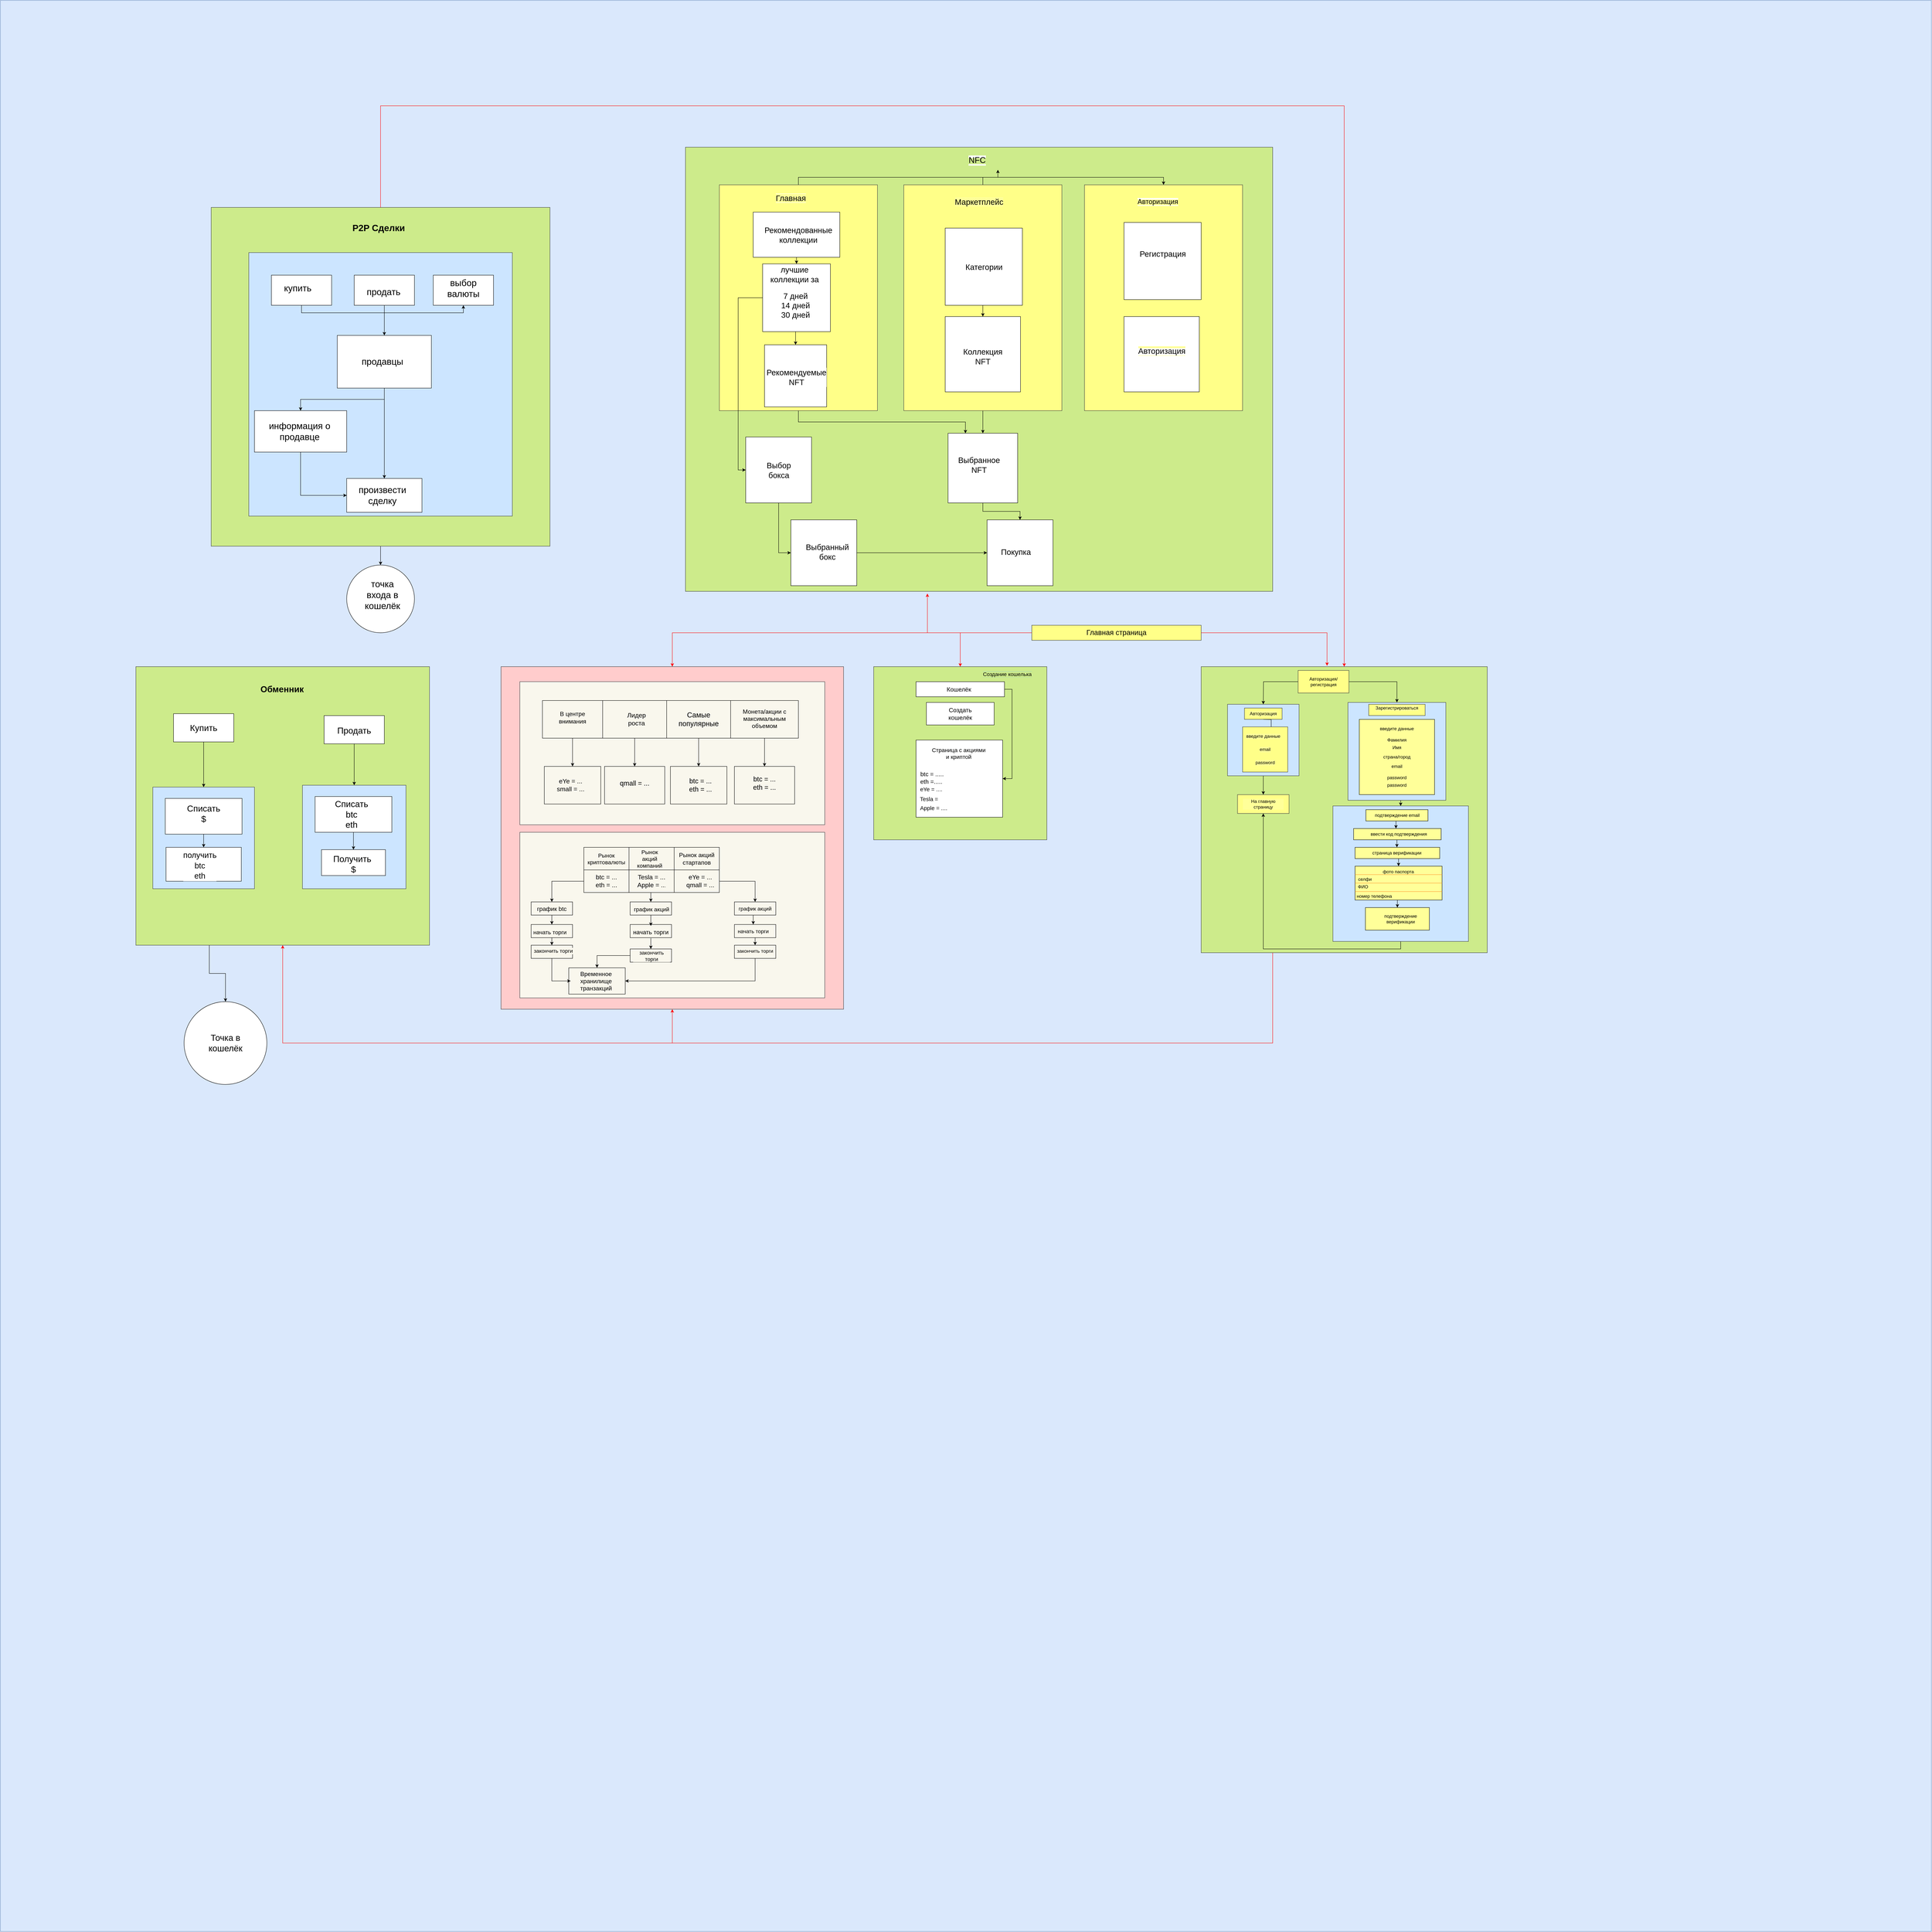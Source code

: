 <mxfile version="20.6.0" type="github">
  <diagram id="_kXGo4iluYgXWChyUHFs" name="Страница 1">
    <mxGraphModel dx="5478" dy="3543" grid="1" gridSize="10" guides="1" tooltips="1" connect="1" arrows="1" fold="1" page="1" pageScale="1" pageWidth="827" pageHeight="1169" math="0" shadow="0">
      <root>
        <mxCell id="0" />
        <mxCell id="1" parent="0" />
        <mxCell id="PXMOqG3apg1fKfNR8DtC-1" value="" style="whiteSpace=wrap;html=1;aspect=fixed;fillColor=#dae8fc;strokeColor=#6c8ebf;" vertex="1" parent="1">
          <mxGeometry x="-2610" y="-1530" width="5130" height="5130" as="geometry" />
        </mxCell>
        <mxCell id="PXMOqG3apg1fKfNR8DtC-85" style="edgeStyle=orthogonalEdgeStyle;rounded=0;orthogonalLoop=1;jettySize=auto;html=1;exitX=1;exitY=0.5;exitDx=0;exitDy=0;entryX=0.44;entryY=-0.003;entryDx=0;entryDy=0;entryPerimeter=0;strokeColor=#FF0000;" edge="1" parent="1" source="PXMOqG3apg1fKfNR8DtC-2" target="PXMOqG3apg1fKfNR8DtC-5">
          <mxGeometry relative="1" as="geometry" />
        </mxCell>
        <mxCell id="PXMOqG3apg1fKfNR8DtC-89" style="edgeStyle=orthogonalEdgeStyle;rounded=0;orthogonalLoop=1;jettySize=auto;html=1;exitX=0;exitY=0.5;exitDx=0;exitDy=0;strokeColor=#FF0000;" edge="1" parent="1" source="PXMOqG3apg1fKfNR8DtC-2" target="PXMOqG3apg1fKfNR8DtC-88">
          <mxGeometry relative="1" as="geometry" />
        </mxCell>
        <mxCell id="PXMOqG3apg1fKfNR8DtC-109" style="edgeStyle=orthogonalEdgeStyle;rounded=0;orthogonalLoop=1;jettySize=auto;html=1;exitX=0;exitY=0.5;exitDx=0;exitDy=0;entryX=0.5;entryY=0;entryDx=0;entryDy=0;strokeColor=#FF0000;" edge="1" parent="1" source="PXMOqG3apg1fKfNR8DtC-2" target="PXMOqG3apg1fKfNR8DtC-107">
          <mxGeometry relative="1" as="geometry" />
        </mxCell>
        <mxCell id="PXMOqG3apg1fKfNR8DtC-292" style="edgeStyle=orthogonalEdgeStyle;rounded=0;orthogonalLoop=1;jettySize=auto;html=1;exitX=0;exitY=0.5;exitDx=0;exitDy=0;entryX=0.412;entryY=1.005;entryDx=0;entryDy=0;entryPerimeter=0;strokeColor=#FF0000;fontSize=21;" edge="1" parent="1" source="PXMOqG3apg1fKfNR8DtC-2" target="PXMOqG3apg1fKfNR8DtC-245">
          <mxGeometry relative="1" as="geometry" />
        </mxCell>
        <mxCell id="PXMOqG3apg1fKfNR8DtC-2" value="&lt;font style=&quot;font-size: 19px;&quot;&gt;Главная&amp;nbsp;страница&lt;/font&gt;" style="text;html=1;align=center;verticalAlign=middle;whiteSpace=wrap;rounded=0;fillColor=#ffff88;strokeColor=#36393d;" vertex="1" parent="1">
          <mxGeometry x="130" y="130" width="450" height="40" as="geometry" />
        </mxCell>
        <mxCell id="PXMOqG3apg1fKfNR8DtC-187" style="edgeStyle=orthogonalEdgeStyle;rounded=0;orthogonalLoop=1;jettySize=auto;html=1;exitX=0.25;exitY=1;exitDx=0;exitDy=0;entryX=0.5;entryY=1;entryDx=0;entryDy=0;strokeColor=#FF0000;" edge="1" parent="1" source="PXMOqG3apg1fKfNR8DtC-5" target="PXMOqG3apg1fKfNR8DtC-107">
          <mxGeometry relative="1" as="geometry">
            <Array as="points">
              <mxPoint x="770" y="1240" />
              <mxPoint x="-825" y="1240" />
            </Array>
          </mxGeometry>
        </mxCell>
        <mxCell id="PXMOqG3apg1fKfNR8DtC-217" style="edgeStyle=orthogonalEdgeStyle;rounded=0;orthogonalLoop=1;jettySize=auto;html=1;exitX=0.25;exitY=1;exitDx=0;exitDy=0;entryX=0.5;entryY=1;entryDx=0;entryDy=0;strokeColor=#FF0000;fontSize=14;" edge="1" parent="1" source="PXMOqG3apg1fKfNR8DtC-5" target="PXMOqG3apg1fKfNR8DtC-189">
          <mxGeometry relative="1" as="geometry">
            <Array as="points">
              <mxPoint x="770" y="1240" />
              <mxPoint x="-1860" y="1240" />
            </Array>
          </mxGeometry>
        </mxCell>
        <mxCell id="PXMOqG3apg1fKfNR8DtC-5" value="" style="whiteSpace=wrap;html=1;aspect=fixed;fillColor=#cdeb8b;strokeColor=#36393d;" vertex="1" parent="1">
          <mxGeometry x="580" y="240" width="760" height="760" as="geometry" />
        </mxCell>
        <mxCell id="PXMOqG3apg1fKfNR8DtC-24" style="edgeStyle=orthogonalEdgeStyle;rounded=0;orthogonalLoop=1;jettySize=auto;html=1;exitX=0;exitY=0.5;exitDx=0;exitDy=0;entryX=0.5;entryY=0;entryDx=0;entryDy=0;" edge="1" parent="1" source="PXMOqG3apg1fKfNR8DtC-6">
          <mxGeometry relative="1" as="geometry">
            <mxPoint x="745" y="340" as="targetPoint" />
          </mxGeometry>
        </mxCell>
        <mxCell id="PXMOqG3apg1fKfNR8DtC-50" style="edgeStyle=orthogonalEdgeStyle;rounded=0;orthogonalLoop=1;jettySize=auto;html=1;entryX=0.5;entryY=0;entryDx=0;entryDy=0;" edge="1" parent="1" source="PXMOqG3apg1fKfNR8DtC-6" target="PXMOqG3apg1fKfNR8DtC-39">
          <mxGeometry relative="1" as="geometry" />
        </mxCell>
        <mxCell id="PXMOqG3apg1fKfNR8DtC-6" value="" style="rounded=0;whiteSpace=wrap;html=1;fillColor=#ffff88;strokeColor=#36393d;" vertex="1" parent="1">
          <mxGeometry x="837.5" y="250" width="135" height="60" as="geometry" />
        </mxCell>
        <mxCell id="PXMOqG3apg1fKfNR8DtC-7" value="Авторизация/регистрация" style="text;html=1;strokeColor=none;fillColor=none;align=center;verticalAlign=middle;whiteSpace=wrap;rounded=0;" vertex="1" parent="1">
          <mxGeometry x="875" y="265" width="60" height="30" as="geometry" />
        </mxCell>
        <mxCell id="PXMOqG3apg1fKfNR8DtC-30" style="edgeStyle=orthogonalEdgeStyle;rounded=0;orthogonalLoop=1;jettySize=auto;html=1;exitX=0.5;exitY=1;exitDx=0;exitDy=0;entryX=0.5;entryY=0;entryDx=0;entryDy=0;" edge="1" parent="1" source="PXMOqG3apg1fKfNR8DtC-9" target="PXMOqG3apg1fKfNR8DtC-22">
          <mxGeometry relative="1" as="geometry" />
        </mxCell>
        <mxCell id="PXMOqG3apg1fKfNR8DtC-9" value="" style="whiteSpace=wrap;html=1;aspect=fixed;fillColor=#cce5ff;strokeColor=#36393d;" vertex="1" parent="1">
          <mxGeometry x="650" y="340" width="190" height="190" as="geometry" />
        </mxCell>
        <mxCell id="PXMOqG3apg1fKfNR8DtC-13" value="" style="rounded=0;whiteSpace=wrap;html=1;labelBackgroundColor=#ffffff;fillColor=#ffff88;strokeColor=#36393d;" vertex="1" parent="1">
          <mxGeometry x="695" y="350" width="100" height="30" as="geometry" />
        </mxCell>
        <mxCell id="PXMOqG3apg1fKfNR8DtC-29" value="" style="edgeStyle=orthogonalEdgeStyle;rounded=0;orthogonalLoop=1;jettySize=auto;html=1;" edge="1" parent="1">
          <mxGeometry relative="1" as="geometry">
            <mxPoint x="745" y="380" as="sourcePoint" />
            <mxPoint x="749.333" y="470.0" as="targetPoint" />
          </mxGeometry>
        </mxCell>
        <mxCell id="PXMOqG3apg1fKfNR8DtC-15" value="" style="whiteSpace=wrap;html=1;aspect=fixed;labelBackgroundColor=#ffffff;fillColor=#ffff88;strokeColor=#36393d;" vertex="1" parent="1">
          <mxGeometry x="690" y="400" width="120" height="120" as="geometry" />
        </mxCell>
        <mxCell id="PXMOqG3apg1fKfNR8DtC-22" value="" style="rounded=0;whiteSpace=wrap;html=1;labelBackgroundColor=#ffffff;fillColor=#ffff88;strokeColor=#36393d;" vertex="1" parent="1">
          <mxGeometry x="676.5" y="580" width="137" height="50" as="geometry" />
        </mxCell>
        <mxCell id="PXMOqG3apg1fKfNR8DtC-68" style="edgeStyle=orthogonalEdgeStyle;rounded=0;orthogonalLoop=1;jettySize=auto;html=1;exitX=0.5;exitY=1;exitDx=0;exitDy=0;entryX=0.5;entryY=0;entryDx=0;entryDy=0;" edge="1" parent="1" source="PXMOqG3apg1fKfNR8DtC-31" target="PXMOqG3apg1fKfNR8DtC-59">
          <mxGeometry relative="1" as="geometry" />
        </mxCell>
        <mxCell id="PXMOqG3apg1fKfNR8DtC-31" value="" style="whiteSpace=wrap;html=1;aspect=fixed;labelBackgroundColor=#ffffff;fillColor=#cce5ff;strokeColor=#36393d;" vertex="1" parent="1">
          <mxGeometry x="970" y="335" width="260" height="260" as="geometry" />
        </mxCell>
        <mxCell id="PXMOqG3apg1fKfNR8DtC-34" value="" style="rounded=0;whiteSpace=wrap;html=1;labelBackgroundColor=#ffffff;fillColor=#ffff88;strokeColor=#36393d;" vertex="1" parent="1">
          <mxGeometry x="1025" y="340" width="150" height="30" as="geometry" />
        </mxCell>
        <mxCell id="PXMOqG3apg1fKfNR8DtC-39" value="Зарегистрироваться" style="text;html=1;strokeColor=none;fillColor=none;align=center;verticalAlign=middle;whiteSpace=wrap;rounded=0;labelBackgroundColor=#FFFF99;" vertex="1" parent="1">
          <mxGeometry x="1040" y="335" width="120" height="30" as="geometry" />
        </mxCell>
        <mxCell id="PXMOqG3apg1fKfNR8DtC-41" value="" style="whiteSpace=wrap;html=1;aspect=fixed;labelBackgroundColor=#FFFF99;fillColor=#FFFF99;" vertex="1" parent="1">
          <mxGeometry x="1000" y="380" width="200" height="200" as="geometry" />
        </mxCell>
        <mxCell id="PXMOqG3apg1fKfNR8DtC-42" value="введите данные" style="text;html=1;strokeColor=none;fillColor=none;align=center;verticalAlign=middle;whiteSpace=wrap;rounded=0;labelBackgroundColor=#FFFF99;" vertex="1" parent="1">
          <mxGeometry x="1045" y="390" width="110" height="30" as="geometry" />
        </mxCell>
        <mxCell id="PXMOqG3apg1fKfNR8DtC-43" value="Фамилия" style="text;html=1;strokeColor=none;fillColor=none;align=center;verticalAlign=middle;whiteSpace=wrap;rounded=0;labelBackgroundColor=#FFFF99;" vertex="1" parent="1">
          <mxGeometry x="1070" y="420" width="60" height="30" as="geometry" />
        </mxCell>
        <mxCell id="PXMOqG3apg1fKfNR8DtC-44" value="Имя" style="text;html=1;strokeColor=none;fillColor=none;align=center;verticalAlign=middle;whiteSpace=wrap;rounded=0;labelBackgroundColor=#FFFF99;" vertex="1" parent="1">
          <mxGeometry x="1070" y="440" width="60" height="30" as="geometry" />
        </mxCell>
        <mxCell id="PXMOqG3apg1fKfNR8DtC-45" value="страна/город" style="text;html=1;strokeColor=none;fillColor=none;align=center;verticalAlign=middle;whiteSpace=wrap;rounded=0;labelBackgroundColor=#FFFF99;" vertex="1" parent="1">
          <mxGeometry x="1060" y="465" width="80" height="30" as="geometry" />
        </mxCell>
        <mxCell id="PXMOqG3apg1fKfNR8DtC-46" value="email" style="text;html=1;strokeColor=none;fillColor=none;align=center;verticalAlign=middle;whiteSpace=wrap;rounded=0;labelBackgroundColor=#FFFF99;" vertex="1" parent="1">
          <mxGeometry x="1070" y="490" width="60" height="30" as="geometry" />
        </mxCell>
        <mxCell id="PXMOqG3apg1fKfNR8DtC-47" value="password" style="text;html=1;strokeColor=none;fillColor=none;align=center;verticalAlign=middle;whiteSpace=wrap;rounded=0;labelBackgroundColor=#FFFF99;" vertex="1" parent="1">
          <mxGeometry x="1070" y="520" width="60" height="30" as="geometry" />
        </mxCell>
        <mxCell id="PXMOqG3apg1fKfNR8DtC-48" value="password" style="text;html=1;strokeColor=none;fillColor=none;align=center;verticalAlign=middle;whiteSpace=wrap;rounded=0;labelBackgroundColor=#FFFF99;" vertex="1" parent="1">
          <mxGeometry x="1070" y="540" width="60" height="30" as="geometry" />
        </mxCell>
        <mxCell id="PXMOqG3apg1fKfNR8DtC-51" value="На главную страницу" style="text;html=1;strokeColor=none;fillColor=none;align=center;verticalAlign=middle;whiteSpace=wrap;rounded=0;labelBackgroundColor=#FFFF99;" vertex="1" parent="1">
          <mxGeometry x="690" y="590" width="110" height="30" as="geometry" />
        </mxCell>
        <mxCell id="PXMOqG3apg1fKfNR8DtC-52" value="password" style="text;html=1;strokeColor=none;fillColor=none;align=center;verticalAlign=middle;whiteSpace=wrap;rounded=0;labelBackgroundColor=#FFFF99;" vertex="1" parent="1">
          <mxGeometry x="720" y="480" width="60" height="30" as="geometry" />
        </mxCell>
        <mxCell id="PXMOqG3apg1fKfNR8DtC-53" value="email" style="text;html=1;strokeColor=none;fillColor=none;align=center;verticalAlign=middle;whiteSpace=wrap;rounded=0;labelBackgroundColor=#FFFF99;" vertex="1" parent="1">
          <mxGeometry x="720" y="445" width="60" height="30" as="geometry" />
        </mxCell>
        <mxCell id="PXMOqG3apg1fKfNR8DtC-54" value="введите данные" style="text;html=1;strokeColor=none;fillColor=none;align=center;verticalAlign=middle;whiteSpace=wrap;rounded=0;labelBackgroundColor=#FFFF99;" vertex="1" parent="1">
          <mxGeometry x="690" y="410" width="110" height="30" as="geometry" />
        </mxCell>
        <mxCell id="PXMOqG3apg1fKfNR8DtC-55" value="Авторизация" style="text;html=1;strokeColor=none;fillColor=none;align=center;verticalAlign=middle;whiteSpace=wrap;rounded=0;labelBackgroundColor=#FFFF99;" vertex="1" parent="1">
          <mxGeometry x="715" y="350" width="60" height="30" as="geometry" />
        </mxCell>
        <mxCell id="PXMOqG3apg1fKfNR8DtC-84" style="edgeStyle=orthogonalEdgeStyle;rounded=0;orthogonalLoop=1;jettySize=auto;html=1;exitX=0.5;exitY=1;exitDx=0;exitDy=0;entryX=0.5;entryY=1;entryDx=0;entryDy=0;strokeColor=#000000;" edge="1" parent="1" source="PXMOqG3apg1fKfNR8DtC-59" target="PXMOqG3apg1fKfNR8DtC-22">
          <mxGeometry relative="1" as="geometry" />
        </mxCell>
        <mxCell id="PXMOqG3apg1fKfNR8DtC-59" value="" style="whiteSpace=wrap;html=1;aspect=fixed;labelBackgroundColor=#ffffff;fillColor=#cce5ff;strokeColor=#36393d;" vertex="1" parent="1">
          <mxGeometry x="930" y="610" width="360" height="360" as="geometry" />
        </mxCell>
        <mxCell id="PXMOqG3apg1fKfNR8DtC-60" value="" style="rounded=0;whiteSpace=wrap;html=1;labelBackgroundColor=#FFFF99;fillColor=#FFFF99;" vertex="1" parent="1">
          <mxGeometry x="1017.5" y="620" width="165" height="30" as="geometry" />
        </mxCell>
        <mxCell id="PXMOqG3apg1fKfNR8DtC-69" style="edgeStyle=orthogonalEdgeStyle;rounded=0;orthogonalLoop=1;jettySize=auto;html=1;exitX=0.5;exitY=1;exitDx=0;exitDy=0;entryX=0.47;entryY=0;entryDx=0;entryDy=0;entryPerimeter=0;" edge="1" parent="1" source="PXMOqG3apg1fKfNR8DtC-61" target="PXMOqG3apg1fKfNR8DtC-63">
          <mxGeometry relative="1" as="geometry" />
        </mxCell>
        <mxCell id="PXMOqG3apg1fKfNR8DtC-61" value="подтверждение email" style="text;html=1;strokeColor=none;fillColor=none;align=center;verticalAlign=middle;whiteSpace=wrap;rounded=0;labelBackgroundColor=#FFFF99;" vertex="1" parent="1">
          <mxGeometry x="1021.25" y="620" width="160" height="30" as="geometry" />
        </mxCell>
        <mxCell id="PXMOqG3apg1fKfNR8DtC-62" value="" style="rounded=0;whiteSpace=wrap;html=1;labelBackgroundColor=#FFFF99;fillColor=#FFFF99;" vertex="1" parent="1">
          <mxGeometry x="985" y="670" width="232.5" height="30" as="geometry" />
        </mxCell>
        <mxCell id="PXMOqG3apg1fKfNR8DtC-70" style="edgeStyle=orthogonalEdgeStyle;rounded=0;orthogonalLoop=1;jettySize=auto;html=1;exitX=0.5;exitY=1;exitDx=0;exitDy=0;entryX=0.5;entryY=0;entryDx=0;entryDy=0;" edge="1" parent="1" source="PXMOqG3apg1fKfNR8DtC-63" target="PXMOqG3apg1fKfNR8DtC-65">
          <mxGeometry relative="1" as="geometry" />
        </mxCell>
        <mxCell id="PXMOqG3apg1fKfNR8DtC-63" value="ввести код подтверждения" style="text;html=1;strokeColor=none;fillColor=none;align=center;verticalAlign=middle;whiteSpace=wrap;rounded=0;labelBackgroundColor=#FFFF99;" vertex="1" parent="1">
          <mxGeometry x="980" y="670" width="250" height="30" as="geometry" />
        </mxCell>
        <mxCell id="PXMOqG3apg1fKfNR8DtC-64" value="" style="rounded=0;whiteSpace=wrap;html=1;labelBackgroundColor=#FFFF99;fillColor=#FFFF99;" vertex="1" parent="1">
          <mxGeometry x="988.75" y="720" width="225" height="30" as="geometry" />
        </mxCell>
        <mxCell id="PXMOqG3apg1fKfNR8DtC-72" style="edgeStyle=orthogonalEdgeStyle;rounded=0;orthogonalLoop=1;jettySize=auto;html=1;exitX=0.5;exitY=1;exitDx=0;exitDy=0;entryX=0.5;entryY=0;entryDx=0;entryDy=0;" edge="1" parent="1" source="PXMOqG3apg1fKfNR8DtC-65" target="PXMOqG3apg1fKfNR8DtC-67">
          <mxGeometry relative="1" as="geometry" />
        </mxCell>
        <mxCell id="PXMOqG3apg1fKfNR8DtC-65" value="страница верификации" style="text;html=1;strokeColor=none;fillColor=none;align=center;verticalAlign=middle;whiteSpace=wrap;rounded=0;labelBackgroundColor=#FFFF99;" vertex="1" parent="1">
          <mxGeometry x="1000" y="720" width="200" height="30" as="geometry" />
        </mxCell>
        <mxCell id="PXMOqG3apg1fKfNR8DtC-83" style="edgeStyle=orthogonalEdgeStyle;rounded=0;orthogonalLoop=1;jettySize=auto;html=1;exitX=0.5;exitY=1;exitDx=0;exitDy=0;entryX=0.5;entryY=0;entryDx=0;entryDy=0;strokeColor=#000000;" edge="1" parent="1" source="PXMOqG3apg1fKfNR8DtC-67" target="PXMOqG3apg1fKfNR8DtC-81">
          <mxGeometry relative="1" as="geometry" />
        </mxCell>
        <mxCell id="PXMOqG3apg1fKfNR8DtC-67" value="" style="rounded=0;whiteSpace=wrap;html=1;labelBackgroundColor=#FFFF99;fillColor=#FFFF99;" vertex="1" parent="1">
          <mxGeometry x="988.75" y="770" width="231.25" height="90" as="geometry" />
        </mxCell>
        <mxCell id="PXMOqG3apg1fKfNR8DtC-73" value="фото паспорта" style="text;html=1;strokeColor=none;fillColor=none;align=center;verticalAlign=middle;whiteSpace=wrap;rounded=0;labelBackgroundColor=#FFFF99;" vertex="1" parent="1">
          <mxGeometry x="1057.18" y="770" width="94.38" height="30" as="geometry" />
        </mxCell>
        <mxCell id="PXMOqG3apg1fKfNR8DtC-74" value="" style="endArrow=none;html=1;rounded=0;exitX=0;exitY=0.25;exitDx=0;exitDy=0;entryX=1;entryY=0.25;entryDx=0;entryDy=0;fillColor=#ffff88;strokeColor=#FF9933;" edge="1" parent="1" source="PXMOqG3apg1fKfNR8DtC-67" target="PXMOqG3apg1fKfNR8DtC-67">
          <mxGeometry width="50" height="50" relative="1" as="geometry">
            <mxPoint x="920" y="810" as="sourcePoint" />
            <mxPoint x="970" y="760" as="targetPoint" />
          </mxGeometry>
        </mxCell>
        <mxCell id="PXMOqG3apg1fKfNR8DtC-75" value="" style="endArrow=none;html=1;rounded=0;exitX=0;exitY=0.5;exitDx=0;exitDy=0;entryX=1;entryY=0.5;entryDx=0;entryDy=0;fillColor=#ffff88;strokeColor=#FF9933;" edge="1" parent="1" source="PXMOqG3apg1fKfNR8DtC-67" target="PXMOqG3apg1fKfNR8DtC-67">
          <mxGeometry width="50" height="50" relative="1" as="geometry">
            <mxPoint x="998.75" y="802.5" as="sourcePoint" />
            <mxPoint x="1230" y="802.5" as="targetPoint" />
          </mxGeometry>
        </mxCell>
        <mxCell id="PXMOqG3apg1fKfNR8DtC-76" value="" style="endArrow=none;html=1;rounded=0;exitX=0;exitY=0.75;exitDx=0;exitDy=0;entryX=1;entryY=0.75;entryDx=0;entryDy=0;fillColor=#ffff88;strokeColor=#FF9933;" edge="1" parent="1" source="PXMOqG3apg1fKfNR8DtC-67" target="PXMOqG3apg1fKfNR8DtC-67">
          <mxGeometry width="50" height="50" relative="1" as="geometry">
            <mxPoint x="1008.75" y="812.5" as="sourcePoint" />
            <mxPoint x="1240" y="812.5" as="targetPoint" />
          </mxGeometry>
        </mxCell>
        <mxCell id="PXMOqG3apg1fKfNR8DtC-77" value="селфи" style="text;html=1;strokeColor=none;fillColor=none;align=center;verticalAlign=middle;whiteSpace=wrap;rounded=0;labelBackgroundColor=#FFFF99;" vertex="1" parent="1">
          <mxGeometry x="980" y="790" width="70" height="30" as="geometry" />
        </mxCell>
        <mxCell id="PXMOqG3apg1fKfNR8DtC-78" value="ФИО" style="text;html=1;strokeColor=none;fillColor=none;align=center;verticalAlign=middle;whiteSpace=wrap;rounded=0;labelBackgroundColor=#FFFF99;" vertex="1" parent="1">
          <mxGeometry x="980" y="820" width="60" height="10" as="geometry" />
        </mxCell>
        <mxCell id="PXMOqG3apg1fKfNR8DtC-79" value="номер телефона" style="text;html=1;strokeColor=none;fillColor=none;align=center;verticalAlign=middle;whiteSpace=wrap;rounded=0;labelBackgroundColor=#FFFF99;" vertex="1" parent="1">
          <mxGeometry x="980" y="840" width="120" height="20" as="geometry" />
        </mxCell>
        <mxCell id="PXMOqG3apg1fKfNR8DtC-81" value="" style="rounded=0;whiteSpace=wrap;html=1;labelBackgroundColor=#FFFF99;fillColor=#FFFF99;" vertex="1" parent="1">
          <mxGeometry x="1016.25" y="880" width="170" height="60" as="geometry" />
        </mxCell>
        <mxCell id="PXMOqG3apg1fKfNR8DtC-82" value="подтверждение верификации" style="text;html=1;strokeColor=none;fillColor=none;align=center;verticalAlign=middle;whiteSpace=wrap;rounded=0;labelBackgroundColor=#FFFF99;" vertex="1" parent="1">
          <mxGeometry x="1060" y="895" width="100" height="30" as="geometry" />
        </mxCell>
        <mxCell id="PXMOqG3apg1fKfNR8DtC-88" value="" style="whiteSpace=wrap;html=1;aspect=fixed;labelBackgroundColor=#FFFF99;fillColor=#cdeb8b;strokeColor=#36393d;" vertex="1" parent="1">
          <mxGeometry x="-290" y="240" width="460" height="460" as="geometry" />
        </mxCell>
        <mxCell id="PXMOqG3apg1fKfNR8DtC-103" style="edgeStyle=orthogonalEdgeStyle;rounded=0;orthogonalLoop=1;jettySize=auto;html=1;exitX=1;exitY=0.5;exitDx=0;exitDy=0;entryX=1;entryY=0.5;entryDx=0;entryDy=0;strokeColor=#000000;" edge="1" parent="1" source="PXMOqG3apg1fKfNR8DtC-90" target="PXMOqG3apg1fKfNR8DtC-96">
          <mxGeometry relative="1" as="geometry" />
        </mxCell>
        <mxCell id="PXMOqG3apg1fKfNR8DtC-90" value="" style="rounded=0;whiteSpace=wrap;html=1;labelBackgroundColor=#FFFF99;" vertex="1" parent="1">
          <mxGeometry x="-177.5" y="280" width="235" height="40" as="geometry" />
        </mxCell>
        <mxCell id="PXMOqG3apg1fKfNR8DtC-93" value="&lt;font style=&quot;font-size: 16px;&quot;&gt;Кошелёк&lt;/font&gt;" style="text;html=1;strokeColor=none;fillColor=none;align=center;verticalAlign=middle;whiteSpace=wrap;rounded=0;labelBackgroundColor=#FFFFFF;" vertex="1" parent="1">
          <mxGeometry x="-110" y="285" width="92.5" height="30" as="geometry" />
        </mxCell>
        <mxCell id="PXMOqG3apg1fKfNR8DtC-94" value="" style="rounded=0;whiteSpace=wrap;html=1;labelBackgroundColor=#FFFFFF;" vertex="1" parent="1">
          <mxGeometry x="-150" y="335" width="180" height="60" as="geometry" />
        </mxCell>
        <mxCell id="PXMOqG3apg1fKfNR8DtC-95" value="&lt;font style=&quot;font-size: 16px;&quot;&gt;Создать кошелёк&lt;/font&gt;" style="text;html=1;strokeColor=none;fillColor=none;align=center;verticalAlign=middle;whiteSpace=wrap;rounded=0;labelBackgroundColor=#FFFFFF;" vertex="1" parent="1">
          <mxGeometry x="-105" y="350" width="90" height="30" as="geometry" />
        </mxCell>
        <mxCell id="PXMOqG3apg1fKfNR8DtC-96" value="" style="rounded=0;whiteSpace=wrap;html=1;labelBackgroundColor=#FFFFFF;" vertex="1" parent="1">
          <mxGeometry x="-177.5" y="435" width="230" height="205" as="geometry" />
        </mxCell>
        <mxCell id="PXMOqG3apg1fKfNR8DtC-97" value="&lt;font style=&quot;font-size: 15px;&quot;&gt;Страница с акциями и криптой&lt;/font&gt;" style="text;html=1;strokeColor=none;fillColor=none;align=center;verticalAlign=middle;whiteSpace=wrap;rounded=0;labelBackgroundColor=#FFFFFF;" vertex="1" parent="1">
          <mxGeometry x="-138.75" y="455" width="150" height="30" as="geometry" />
        </mxCell>
        <mxCell id="PXMOqG3apg1fKfNR8DtC-98" value="&lt;font style=&quot;font-size: 16px;&quot;&gt;btc = .....&lt;/font&gt;" style="text;html=1;strokeColor=none;fillColor=none;align=center;verticalAlign=middle;whiteSpace=wrap;rounded=0;labelBackgroundColor=#FFFFFF;" vertex="1" parent="1">
          <mxGeometry x="-170" y="510" width="70" height="30" as="geometry" />
        </mxCell>
        <mxCell id="PXMOqG3apg1fKfNR8DtC-99" value="&lt;font style=&quot;font-size: 16px;&quot;&gt;eth =.....&lt;/font&gt;" style="text;html=1;strokeColor=none;fillColor=none;align=center;verticalAlign=middle;whiteSpace=wrap;rounded=0;labelBackgroundColor=#FFFFFF;" vertex="1" parent="1">
          <mxGeometry x="-177.5" y="530" width="80" height="30" as="geometry" />
        </mxCell>
        <mxCell id="PXMOqG3apg1fKfNR8DtC-100" value="&lt;font style=&quot;font-size: 15px;&quot;&gt;eYe = ....&lt;/font&gt;" style="text;html=1;strokeColor=none;fillColor=none;align=center;verticalAlign=middle;whiteSpace=wrap;rounded=0;labelBackgroundColor=#FFFFFF;" vertex="1" parent="1">
          <mxGeometry x="-172.5" y="550" width="70" height="30" as="geometry" />
        </mxCell>
        <mxCell id="PXMOqG3apg1fKfNR8DtC-101" value="&lt;font style=&quot;font-size: 15px;&quot;&gt;Tesla = ....&lt;/font&gt;" style="text;html=1;strokeColor=none;fillColor=none;align=center;verticalAlign=middle;whiteSpace=wrap;rounded=0;labelBackgroundColor=#FFFFFF;" vertex="1" parent="1">
          <mxGeometry x="-172.5" y="585" width="57.5" height="30" as="geometry" />
        </mxCell>
        <mxCell id="PXMOqG3apg1fKfNR8DtC-102" value="&lt;font style=&quot;font-size: 15px;&quot;&gt;Apple = ....&lt;/font&gt;" style="text;html=1;strokeColor=none;fillColor=none;align=center;verticalAlign=middle;whiteSpace=wrap;rounded=0;labelBackgroundColor=#FFFFFF;" vertex="1" parent="1">
          <mxGeometry x="-172.5" y="600" width="82.5" height="30" as="geometry" />
        </mxCell>
        <mxCell id="PXMOqG3apg1fKfNR8DtC-106" value="&lt;span style=&quot;background-color: rgb(205, 235, 139);&quot;&gt;&lt;font style=&quot;font-size: 14px;&quot;&gt;Создание кошелька&lt;/font&gt;&lt;/span&gt;" style="text;html=1;strokeColor=none;fillColor=#cdeb8b;align=center;verticalAlign=middle;whiteSpace=wrap;rounded=0;labelBackgroundColor=#B9E0A5;" vertex="1" parent="1">
          <mxGeometry x="-10" y="250" width="150" height="20" as="geometry" />
        </mxCell>
        <mxCell id="PXMOqG3apg1fKfNR8DtC-107" value="" style="whiteSpace=wrap;html=1;aspect=fixed;labelBackgroundColor=#CDEB8B;fillColor=#ffcccc;strokeColor=#36393d;" vertex="1" parent="1">
          <mxGeometry x="-1280" y="240" width="910" height="910" as="geometry" />
        </mxCell>
        <mxCell id="PXMOqG3apg1fKfNR8DtC-111" value="" style="rounded=0;whiteSpace=wrap;html=1;labelBackgroundColor=#CDEB8B;fillColor=#f9f7ed;strokeColor=#36393d;" vertex="1" parent="1">
          <mxGeometry x="-1230" y="280" width="810" height="380" as="geometry" />
        </mxCell>
        <mxCell id="PXMOqG3apg1fKfNR8DtC-127" style="edgeStyle=orthogonalEdgeStyle;rounded=0;orthogonalLoop=1;jettySize=auto;html=1;exitX=0.5;exitY=1;exitDx=0;exitDy=0;entryX=0.5;entryY=0;entryDx=0;entryDy=0;strokeColor=#000000;" edge="1" parent="1" source="PXMOqG3apg1fKfNR8DtC-112" target="PXMOqG3apg1fKfNR8DtC-123">
          <mxGeometry relative="1" as="geometry" />
        </mxCell>
        <mxCell id="PXMOqG3apg1fKfNR8DtC-112" value="" style="rounded=0;whiteSpace=wrap;html=1;labelBackgroundColor=#CDEB8B;fillColor=none;" vertex="1" parent="1">
          <mxGeometry x="-1170" y="330" width="160" height="100" as="geometry" />
        </mxCell>
        <mxCell id="PXMOqG3apg1fKfNR8DtC-128" style="edgeStyle=orthogonalEdgeStyle;rounded=0;orthogonalLoop=1;jettySize=auto;html=1;exitX=0.5;exitY=1;exitDx=0;exitDy=0;entryX=0.5;entryY=0;entryDx=0;entryDy=0;strokeColor=#000000;" edge="1" parent="1" source="PXMOqG3apg1fKfNR8DtC-113" target="PXMOqG3apg1fKfNR8DtC-124">
          <mxGeometry relative="1" as="geometry" />
        </mxCell>
        <mxCell id="PXMOqG3apg1fKfNR8DtC-113" value="" style="rounded=0;whiteSpace=wrap;html=1;labelBackgroundColor=#CDEB8B;fillColor=none;" vertex="1" parent="1">
          <mxGeometry x="-1010" y="330" width="170" height="100" as="geometry" />
        </mxCell>
        <mxCell id="PXMOqG3apg1fKfNR8DtC-129" style="edgeStyle=orthogonalEdgeStyle;rounded=0;orthogonalLoop=1;jettySize=auto;html=1;exitX=0.5;exitY=1;exitDx=0;exitDy=0;entryX=0.5;entryY=0;entryDx=0;entryDy=0;strokeColor=#000000;" edge="1" parent="1" source="PXMOqG3apg1fKfNR8DtC-114" target="PXMOqG3apg1fKfNR8DtC-125">
          <mxGeometry relative="1" as="geometry" />
        </mxCell>
        <mxCell id="PXMOqG3apg1fKfNR8DtC-114" value="" style="rounded=0;whiteSpace=wrap;html=1;labelBackgroundColor=#CDEB8B;fillColor=none;" vertex="1" parent="1">
          <mxGeometry x="-840" y="330" width="170" height="100" as="geometry" />
        </mxCell>
        <mxCell id="PXMOqG3apg1fKfNR8DtC-130" style="edgeStyle=orthogonalEdgeStyle;rounded=0;orthogonalLoop=1;jettySize=auto;html=1;exitX=0.5;exitY=1;exitDx=0;exitDy=0;entryX=0.5;entryY=0;entryDx=0;entryDy=0;strokeColor=#000000;" edge="1" parent="1" source="PXMOqG3apg1fKfNR8DtC-115" target="PXMOqG3apg1fKfNR8DtC-126">
          <mxGeometry relative="1" as="geometry" />
        </mxCell>
        <mxCell id="PXMOqG3apg1fKfNR8DtC-115" value="" style="rounded=0;whiteSpace=wrap;html=1;labelBackgroundColor=#CDEB8B;fillColor=none;" vertex="1" parent="1">
          <mxGeometry x="-670" y="330" width="180" height="100" as="geometry" />
        </mxCell>
        <mxCell id="PXMOqG3apg1fKfNR8DtC-119" value="&lt;font style=&quot;font-size: 16px;&quot;&gt;В центре внимания&lt;/font&gt;" style="text;html=1;strokeColor=none;fillColor=none;align=center;verticalAlign=middle;whiteSpace=wrap;rounded=0;labelBackgroundColor=#F9F7ED;" vertex="1" parent="1">
          <mxGeometry x="-1140" y="350" width="100" height="50" as="geometry" />
        </mxCell>
        <mxCell id="PXMOqG3apg1fKfNR8DtC-120" value="&lt;font style=&quot;font-size: 17px;&quot;&gt;Лидер роста&lt;/font&gt;" style="text;html=1;strokeColor=none;fillColor=none;align=center;verticalAlign=middle;whiteSpace=wrap;rounded=0;labelBackgroundColor=#F9F7ED;" vertex="1" parent="1">
          <mxGeometry x="-970" y="360" width="100" height="40" as="geometry" />
        </mxCell>
        <mxCell id="PXMOqG3apg1fKfNR8DtC-121" value="&lt;font style=&quot;font-size: 19px;&quot;&gt;Самые популярные&lt;/font&gt;" style="text;html=1;strokeColor=none;fillColor=none;align=center;verticalAlign=middle;whiteSpace=wrap;rounded=0;labelBackgroundColor=#F9F7ED;" vertex="1" parent="1">
          <mxGeometry x="-800" y="355" width="90" height="50" as="geometry" />
        </mxCell>
        <mxCell id="PXMOqG3apg1fKfNR8DtC-122" value="&lt;font style=&quot;font-size: 16px;&quot;&gt;Монета/акции с максимальным объемом&lt;/font&gt;" style="text;html=1;strokeColor=none;fillColor=none;align=center;verticalAlign=middle;whiteSpace=wrap;rounded=0;labelBackgroundColor=#F9F7ED;" vertex="1" parent="1">
          <mxGeometry x="-640" y="355" width="120" height="45" as="geometry" />
        </mxCell>
        <mxCell id="PXMOqG3apg1fKfNR8DtC-123" value="" style="rounded=0;whiteSpace=wrap;html=1;labelBackgroundColor=#F9F7ED;fillColor=none;" vertex="1" parent="1">
          <mxGeometry x="-1165" y="505" width="150" height="100" as="geometry" />
        </mxCell>
        <mxCell id="PXMOqG3apg1fKfNR8DtC-124" value="" style="rounded=0;whiteSpace=wrap;html=1;labelBackgroundColor=#F9F7ED;fillColor=none;" vertex="1" parent="1">
          <mxGeometry x="-1005" y="505" width="160" height="100" as="geometry" />
        </mxCell>
        <mxCell id="PXMOqG3apg1fKfNR8DtC-125" value="" style="rounded=0;whiteSpace=wrap;html=1;labelBackgroundColor=#F9F7ED;fillColor=none;" vertex="1" parent="1">
          <mxGeometry x="-830" y="505" width="150" height="100" as="geometry" />
        </mxCell>
        <mxCell id="PXMOqG3apg1fKfNR8DtC-126" value="" style="rounded=0;whiteSpace=wrap;html=1;labelBackgroundColor=#F9F7ED;fillColor=none;" vertex="1" parent="1">
          <mxGeometry x="-660" y="505" width="160" height="100" as="geometry" />
        </mxCell>
        <mxCell id="PXMOqG3apg1fKfNR8DtC-131" value="&lt;font style=&quot;font-size: 17px;&quot;&gt;eYe = ...&lt;br&gt;small = ...&lt;/font&gt;" style="text;html=1;strokeColor=none;fillColor=none;align=center;verticalAlign=middle;whiteSpace=wrap;rounded=0;labelBackgroundColor=#F9F7ED;" vertex="1" parent="1">
          <mxGeometry x="-1140" y="530" width="90" height="50" as="geometry" />
        </mxCell>
        <mxCell id="PXMOqG3apg1fKfNR8DtC-132" value="&lt;font style=&quot;font-size: 18px;&quot;&gt;qmall = ...&lt;/font&gt;" style="text;html=1;strokeColor=none;fillColor=none;align=center;verticalAlign=middle;whiteSpace=wrap;rounded=0;labelBackgroundColor=#F9F7ED;" vertex="1" parent="1">
          <mxGeometry x="-970" y="530" width="90" height="40" as="geometry" />
        </mxCell>
        <mxCell id="PXMOqG3apg1fKfNR8DtC-133" value="&lt;font style=&quot;font-size: 18px;&quot;&gt;btc = ...&lt;br&gt;eth = ...&lt;/font&gt;" style="text;html=1;strokeColor=none;fillColor=none;align=center;verticalAlign=middle;whiteSpace=wrap;rounded=0;labelBackgroundColor=#F9F7ED;" vertex="1" parent="1">
          <mxGeometry x="-810" y="520" width="120" height="70" as="geometry" />
        </mxCell>
        <mxCell id="PXMOqG3apg1fKfNR8DtC-134" value="&lt;font style=&quot;font-size: 18px;&quot;&gt;btc = ...&lt;br&gt;eth = ...&lt;/font&gt;" style="text;html=1;strokeColor=none;fillColor=none;align=center;verticalAlign=middle;whiteSpace=wrap;rounded=0;labelBackgroundColor=#F9F7ED;" vertex="1" parent="1">
          <mxGeometry x="-650" y="510" width="140" height="80" as="geometry" />
        </mxCell>
        <mxCell id="PXMOqG3apg1fKfNR8DtC-135" value="" style="rounded=0;whiteSpace=wrap;html=1;labelBackgroundColor=#F9F7ED;fillColor=#f9f7ed;strokeColor=#36393d;" vertex="1" parent="1">
          <mxGeometry x="-1230" y="680" width="810" height="440" as="geometry" />
        </mxCell>
        <mxCell id="PXMOqG3apg1fKfNR8DtC-138" value="" style="rounded=0;whiteSpace=wrap;html=1;labelBackgroundColor=#F9F7ED;fillColor=none;" vertex="1" parent="1">
          <mxGeometry x="-1060" y="720" width="120" height="60" as="geometry" />
        </mxCell>
        <mxCell id="PXMOqG3apg1fKfNR8DtC-139" value="" style="rounded=0;whiteSpace=wrap;html=1;labelBackgroundColor=#F9F7ED;fillColor=none;" vertex="1" parent="1">
          <mxGeometry x="-940" y="720" width="120" height="60" as="geometry" />
        </mxCell>
        <mxCell id="PXMOqG3apg1fKfNR8DtC-140" value="" style="rounded=0;whiteSpace=wrap;html=1;labelBackgroundColor=#F9F7ED;fillColor=none;" vertex="1" parent="1">
          <mxGeometry x="-820" y="720" width="120" height="60" as="geometry" />
        </mxCell>
        <mxCell id="PXMOqG3apg1fKfNR8DtC-166" style="edgeStyle=orthogonalEdgeStyle;rounded=0;orthogonalLoop=1;jettySize=auto;html=1;exitX=0;exitY=0.5;exitDx=0;exitDy=0;entryX=0.5;entryY=0;entryDx=0;entryDy=0;strokeColor=#000000;" edge="1" parent="1" source="PXMOqG3apg1fKfNR8DtC-141" target="PXMOqG3apg1fKfNR8DtC-144">
          <mxGeometry relative="1" as="geometry" />
        </mxCell>
        <mxCell id="PXMOqG3apg1fKfNR8DtC-141" value="" style="rounded=0;whiteSpace=wrap;html=1;labelBackgroundColor=#F9F7ED;fillColor=none;" vertex="1" parent="1">
          <mxGeometry x="-1060" y="780" width="120" height="60" as="geometry" />
        </mxCell>
        <mxCell id="PXMOqG3apg1fKfNR8DtC-163" style="edgeStyle=orthogonalEdgeStyle;rounded=0;orthogonalLoop=1;jettySize=auto;html=1;exitX=0.5;exitY=1;exitDx=0;exitDy=0;entryX=0.5;entryY=0;entryDx=0;entryDy=0;strokeColor=#000000;" edge="1" parent="1" source="PXMOqG3apg1fKfNR8DtC-142" target="PXMOqG3apg1fKfNR8DtC-148">
          <mxGeometry relative="1" as="geometry" />
        </mxCell>
        <mxCell id="PXMOqG3apg1fKfNR8DtC-142" value="" style="rounded=0;whiteSpace=wrap;html=1;labelBackgroundColor=#F9F7ED;fillColor=none;" vertex="1" parent="1">
          <mxGeometry x="-940" y="780" width="120" height="60" as="geometry" />
        </mxCell>
        <mxCell id="PXMOqG3apg1fKfNR8DtC-173" style="edgeStyle=orthogonalEdgeStyle;rounded=0;orthogonalLoop=1;jettySize=auto;html=1;exitX=1;exitY=0.5;exitDx=0;exitDy=0;entryX=0.5;entryY=0;entryDx=0;entryDy=0;strokeColor=#000000;" edge="1" parent="1" source="PXMOqG3apg1fKfNR8DtC-143" target="PXMOqG3apg1fKfNR8DtC-151">
          <mxGeometry relative="1" as="geometry" />
        </mxCell>
        <mxCell id="PXMOqG3apg1fKfNR8DtC-143" value="" style="rounded=0;whiteSpace=wrap;html=1;labelBackgroundColor=#F9F7ED;fillColor=none;" vertex="1" parent="1">
          <mxGeometry x="-820" y="780" width="120" height="60" as="geometry" />
        </mxCell>
        <mxCell id="PXMOqG3apg1fKfNR8DtC-174" style="edgeStyle=orthogonalEdgeStyle;rounded=0;orthogonalLoop=1;jettySize=auto;html=1;exitX=0.5;exitY=1;exitDx=0;exitDy=0;entryX=0.5;entryY=0;entryDx=0;entryDy=0;strokeColor=#000000;" edge="1" parent="1" source="PXMOqG3apg1fKfNR8DtC-144" target="PXMOqG3apg1fKfNR8DtC-145">
          <mxGeometry relative="1" as="geometry" />
        </mxCell>
        <mxCell id="PXMOqG3apg1fKfNR8DtC-144" value="" style="rounded=0;whiteSpace=wrap;html=1;labelBackgroundColor=#F9F7ED;fillColor=none;" vertex="1" parent="1">
          <mxGeometry x="-1200" y="865" width="110" height="35" as="geometry" />
        </mxCell>
        <mxCell id="PXMOqG3apg1fKfNR8DtC-145" value="" style="rounded=0;whiteSpace=wrap;html=1;labelBackgroundColor=#F9F7ED;fillColor=none;" vertex="1" parent="1">
          <mxGeometry x="-1200" y="925" width="110" height="35" as="geometry" />
        </mxCell>
        <mxCell id="PXMOqG3apg1fKfNR8DtC-184" style="edgeStyle=orthogonalEdgeStyle;rounded=0;orthogonalLoop=1;jettySize=auto;html=1;exitX=0.5;exitY=1;exitDx=0;exitDy=0;entryX=0;entryY=0.5;entryDx=0;entryDy=0;strokeColor=#000000;" edge="1" parent="1" source="PXMOqG3apg1fKfNR8DtC-146" target="PXMOqG3apg1fKfNR8DtC-183">
          <mxGeometry relative="1" as="geometry" />
        </mxCell>
        <mxCell id="PXMOqG3apg1fKfNR8DtC-146" value="" style="rounded=0;whiteSpace=wrap;html=1;labelBackgroundColor=#F9F7ED;fillColor=none;" vertex="1" parent="1">
          <mxGeometry x="-1200" y="980" width="110" height="35" as="geometry" />
        </mxCell>
        <mxCell id="PXMOqG3apg1fKfNR8DtC-148" value="" style="rounded=0;whiteSpace=wrap;html=1;labelBackgroundColor=#F9F7ED;fillColor=none;" vertex="1" parent="1">
          <mxGeometry x="-937" y="865" width="110" height="35" as="geometry" />
        </mxCell>
        <mxCell id="PXMOqG3apg1fKfNR8DtC-149" value="" style="rounded=0;whiteSpace=wrap;html=1;labelBackgroundColor=#F9F7ED;fillColor=none;" vertex="1" parent="1">
          <mxGeometry x="-937" y="925" width="110" height="35" as="geometry" />
        </mxCell>
        <mxCell id="PXMOqG3apg1fKfNR8DtC-185" style="edgeStyle=orthogonalEdgeStyle;rounded=0;orthogonalLoop=1;jettySize=auto;html=1;exitX=0;exitY=0.5;exitDx=0;exitDy=0;strokeColor=#000000;" edge="1" parent="1" source="PXMOqG3apg1fKfNR8DtC-150" target="PXMOqG3apg1fKfNR8DtC-182">
          <mxGeometry relative="1" as="geometry" />
        </mxCell>
        <mxCell id="PXMOqG3apg1fKfNR8DtC-150" value="" style="rounded=0;whiteSpace=wrap;html=1;labelBackgroundColor=#F9F7ED;fillColor=none;" vertex="1" parent="1">
          <mxGeometry x="-937" y="990" width="110" height="35" as="geometry" />
        </mxCell>
        <mxCell id="PXMOqG3apg1fKfNR8DtC-177" style="edgeStyle=orthogonalEdgeStyle;rounded=0;orthogonalLoop=1;jettySize=auto;html=1;exitX=0.5;exitY=1;exitDx=0;exitDy=0;entryX=0.5;entryY=0;entryDx=0;entryDy=0;strokeColor=#000000;" edge="1" parent="1" source="PXMOqG3apg1fKfNR8DtC-151" target="PXMOqG3apg1fKfNR8DtC-171">
          <mxGeometry relative="1" as="geometry" />
        </mxCell>
        <mxCell id="PXMOqG3apg1fKfNR8DtC-151" value="" style="rounded=0;whiteSpace=wrap;html=1;labelBackgroundColor=#F9F7ED;fillColor=none;" vertex="1" parent="1">
          <mxGeometry x="-660" y="865" width="110" height="35" as="geometry" />
        </mxCell>
        <mxCell id="PXMOqG3apg1fKfNR8DtC-152" value="" style="rounded=0;whiteSpace=wrap;html=1;labelBackgroundColor=#F9F7ED;fillColor=none;" vertex="1" parent="1">
          <mxGeometry x="-660" y="925" width="110" height="35" as="geometry" />
        </mxCell>
        <mxCell id="PXMOqG3apg1fKfNR8DtC-186" style="edgeStyle=orthogonalEdgeStyle;rounded=0;orthogonalLoop=1;jettySize=auto;html=1;exitX=0.5;exitY=1;exitDx=0;exitDy=0;entryX=1;entryY=0.5;entryDx=0;entryDy=0;strokeColor=#000000;" edge="1" parent="1" source="PXMOqG3apg1fKfNR8DtC-153" target="PXMOqG3apg1fKfNR8DtC-182">
          <mxGeometry relative="1" as="geometry" />
        </mxCell>
        <mxCell id="PXMOqG3apg1fKfNR8DtC-153" value="" style="rounded=0;whiteSpace=wrap;html=1;labelBackgroundColor=#F9F7ED;fillColor=none;" vertex="1" parent="1">
          <mxGeometry x="-660" y="980" width="110" height="35" as="geometry" />
        </mxCell>
        <mxCell id="PXMOqG3apg1fKfNR8DtC-154" value="&lt;font style=&quot;font-size: 15px;&quot;&gt;Рынок криптовалюты&lt;/font&gt;" style="text;html=1;strokeColor=none;fillColor=none;align=center;verticalAlign=middle;whiteSpace=wrap;rounded=0;labelBackgroundColor=#F9F7ED;" vertex="1" parent="1">
          <mxGeometry x="-1050" y="730" width="100" height="40" as="geometry" />
        </mxCell>
        <mxCell id="PXMOqG3apg1fKfNR8DtC-155" value="&lt;font style=&quot;font-size: 15px;&quot;&gt;Рынок акций компаний&lt;/font&gt;" style="text;html=1;strokeColor=none;fillColor=none;align=center;verticalAlign=middle;whiteSpace=wrap;rounded=0;labelBackgroundColor=#F9F7ED;" vertex="1" parent="1">
          <mxGeometry x="-930" y="735" width="90" height="30" as="geometry" />
        </mxCell>
        <mxCell id="PXMOqG3apg1fKfNR8DtC-156" value="&lt;font style=&quot;font-size: 16px;&quot;&gt;Рынок акций стартапов&lt;/font&gt;" style="text;html=1;strokeColor=none;fillColor=none;align=center;verticalAlign=middle;whiteSpace=wrap;rounded=0;labelBackgroundColor=#F9F7ED;" vertex="1" parent="1">
          <mxGeometry x="-810" y="730" width="100" height="40" as="geometry" />
        </mxCell>
        <mxCell id="PXMOqG3apg1fKfNR8DtC-157" value="&lt;font style=&quot;font-size: 17px;&quot;&gt;btc = ...&lt;br&gt;eth = ...&lt;/font&gt;" style="text;html=1;strokeColor=none;fillColor=none;align=center;verticalAlign=middle;whiteSpace=wrap;rounded=0;labelBackgroundColor=#F9F7ED;" vertex="1" parent="1">
          <mxGeometry x="-1050" y="790" width="100" height="40" as="geometry" />
        </mxCell>
        <mxCell id="PXMOqG3apg1fKfNR8DtC-158" value="&lt;font style=&quot;font-size: 17px;&quot;&gt;Tesla = ...&lt;br&gt;Apple = ..&lt;/font&gt;." style="text;html=1;strokeColor=none;fillColor=none;align=center;verticalAlign=middle;whiteSpace=wrap;rounded=0;labelBackgroundColor=#F9F7ED;" vertex="1" parent="1">
          <mxGeometry x="-930" y="780" width="100" height="60" as="geometry" />
        </mxCell>
        <mxCell id="PXMOqG3apg1fKfNR8DtC-159" value="&lt;font style=&quot;font-size: 17px;&quot;&gt;eYe = ...&lt;br&gt;qmall = ...&lt;/font&gt;" style="text;html=1;strokeColor=none;fillColor=none;align=center;verticalAlign=middle;whiteSpace=wrap;rounded=0;labelBackgroundColor=#F9F7ED;" vertex="1" parent="1">
          <mxGeometry x="-792.5" y="795" width="82.5" height="30" as="geometry" />
        </mxCell>
        <mxCell id="PXMOqG3apg1fKfNR8DtC-164" style="edgeStyle=orthogonalEdgeStyle;rounded=0;orthogonalLoop=1;jettySize=auto;html=1;exitX=0.5;exitY=1;exitDx=0;exitDy=0;entryX=0.5;entryY=0;entryDx=0;entryDy=0;strokeColor=#000000;" edge="1" parent="1" source="PXMOqG3apg1fKfNR8DtC-160" target="PXMOqG3apg1fKfNR8DtC-161">
          <mxGeometry relative="1" as="geometry" />
        </mxCell>
        <mxCell id="PXMOqG3apg1fKfNR8DtC-160" value="&lt;font style=&quot;font-size: 15px;&quot;&gt;график акций&lt;/font&gt;" style="text;html=1;strokeColor=none;fillColor=none;align=center;verticalAlign=middle;whiteSpace=wrap;rounded=0;labelBackgroundColor=#F9F7ED;" vertex="1" parent="1">
          <mxGeometry x="-930" y="867.5" width="100" height="32.5" as="geometry" />
        </mxCell>
        <mxCell id="PXMOqG3apg1fKfNR8DtC-165" style="edgeStyle=orthogonalEdgeStyle;rounded=0;orthogonalLoop=1;jettySize=auto;html=1;exitX=0.5;exitY=1;exitDx=0;exitDy=0;entryX=0.5;entryY=0;entryDx=0;entryDy=0;strokeColor=#000000;" edge="1" parent="1" source="PXMOqG3apg1fKfNR8DtC-161" target="PXMOqG3apg1fKfNR8DtC-150">
          <mxGeometry relative="1" as="geometry" />
        </mxCell>
        <mxCell id="PXMOqG3apg1fKfNR8DtC-161" value="&lt;font style=&quot;font-size: 16px;&quot;&gt;начать торги&lt;/font&gt;" style="text;html=1;strokeColor=none;fillColor=none;align=center;verticalAlign=middle;whiteSpace=wrap;rounded=0;labelBackgroundColor=#F9F7ED;" vertex="1" parent="1">
          <mxGeometry x="-932" y="928.75" width="100" height="32.5" as="geometry" />
        </mxCell>
        <mxCell id="PXMOqG3apg1fKfNR8DtC-162" value="&lt;font style=&quot;font-size: 14px;&quot;&gt;закончить торги&lt;/font&gt;" style="text;html=1;strokeColor=none;fillColor=none;align=center;verticalAlign=middle;whiteSpace=wrap;rounded=0;labelBackgroundColor=#F9F7ED;" vertex="1" parent="1">
          <mxGeometry x="-930" y="992.5" width="100" height="30" as="geometry" />
        </mxCell>
        <mxCell id="PXMOqG3apg1fKfNR8DtC-167" value="&lt;font style=&quot;font-size: 16px;&quot;&gt;график btc&lt;/font&gt;" style="text;html=1;strokeColor=none;fillColor=none;align=center;verticalAlign=middle;whiteSpace=wrap;rounded=0;labelBackgroundColor=#F9F7ED;" vertex="1" parent="1">
          <mxGeometry x="-1200" y="867.5" width="110" height="30" as="geometry" />
        </mxCell>
        <mxCell id="PXMOqG3apg1fKfNR8DtC-175" style="edgeStyle=orthogonalEdgeStyle;rounded=0;orthogonalLoop=1;jettySize=auto;html=1;exitX=0.5;exitY=1;exitDx=0;exitDy=0;entryX=0.5;entryY=0;entryDx=0;entryDy=0;strokeColor=#000000;" edge="1" parent="1" source="PXMOqG3apg1fKfNR8DtC-168" target="PXMOqG3apg1fKfNR8DtC-146">
          <mxGeometry relative="1" as="geometry" />
        </mxCell>
        <mxCell id="PXMOqG3apg1fKfNR8DtC-168" value="&lt;font style=&quot;font-size: 15px;&quot;&gt;начать торги&lt;/font&gt;" style="text;html=1;strokeColor=none;fillColor=none;align=center;verticalAlign=middle;whiteSpace=wrap;rounded=0;labelBackgroundColor=#F9F7ED;" vertex="1" parent="1">
          <mxGeometry x="-1200" y="930" width="100" height="30" as="geometry" />
        </mxCell>
        <mxCell id="PXMOqG3apg1fKfNR8DtC-169" value="&lt;font style=&quot;font-size: 14px;&quot;&gt;закончить торги&lt;/font&gt;" style="text;html=1;strokeColor=none;fillColor=none;align=center;verticalAlign=middle;whiteSpace=wrap;rounded=0;labelBackgroundColor=#F9F7ED;" vertex="1" parent="1">
          <mxGeometry x="-1200" y="980" width="117.5" height="30" as="geometry" />
        </mxCell>
        <mxCell id="PXMOqG3apg1fKfNR8DtC-170" value="&lt;font style=&quot;font-size: 13px;&quot;&gt;закончить торги&lt;/font&gt;" style="text;html=1;strokeColor=none;fillColor=none;align=center;verticalAlign=middle;whiteSpace=wrap;rounded=0;labelBackgroundColor=#F9F7ED;" vertex="1" parent="1">
          <mxGeometry x="-655" y="980" width="100" height="30" as="geometry" />
        </mxCell>
        <mxCell id="PXMOqG3apg1fKfNR8DtC-178" style="edgeStyle=orthogonalEdgeStyle;rounded=0;orthogonalLoop=1;jettySize=auto;html=1;exitX=0.5;exitY=1;exitDx=0;exitDy=0;entryX=0.5;entryY=0;entryDx=0;entryDy=0;strokeColor=#000000;" edge="1" parent="1" source="PXMOqG3apg1fKfNR8DtC-171" target="PXMOqG3apg1fKfNR8DtC-170">
          <mxGeometry relative="1" as="geometry" />
        </mxCell>
        <mxCell id="PXMOqG3apg1fKfNR8DtC-171" value="&lt;font style=&quot;font-size: 14px;&quot;&gt;начать торги&lt;/font&gt;" style="text;html=1;strokeColor=none;fillColor=none;align=center;verticalAlign=middle;whiteSpace=wrap;rounded=0;labelBackgroundColor=#F9F7ED;" vertex="1" parent="1">
          <mxGeometry x="-660" y="925" width="100" height="35" as="geometry" />
        </mxCell>
        <mxCell id="PXMOqG3apg1fKfNR8DtC-172" value="&lt;font style=&quot;font-size: 14px;&quot;&gt;график акций&lt;/font&gt;" style="text;html=1;strokeColor=none;fillColor=none;align=center;verticalAlign=middle;whiteSpace=wrap;rounded=0;labelBackgroundColor=#F9F7ED;" vertex="1" parent="1">
          <mxGeometry x="-650" y="867.5" width="90" height="30" as="geometry" />
        </mxCell>
        <mxCell id="PXMOqG3apg1fKfNR8DtC-182" value="" style="rounded=0;whiteSpace=wrap;html=1;labelBackgroundColor=#F9F7ED;fillColor=none;" vertex="1" parent="1">
          <mxGeometry x="-1100" y="1040" width="150" height="70" as="geometry" />
        </mxCell>
        <mxCell id="PXMOqG3apg1fKfNR8DtC-183" value="&lt;font style=&quot;font-size: 16px;&quot;&gt;Временное хранилище транзакций&lt;/font&gt;" style="text;html=1;strokeColor=none;fillColor=none;align=center;verticalAlign=middle;whiteSpace=wrap;rounded=0;labelBackgroundColor=#F9F7ED;" vertex="1" parent="1">
          <mxGeometry x="-1095" y="1050" width="135" height="50" as="geometry" />
        </mxCell>
        <mxCell id="PXMOqG3apg1fKfNR8DtC-209" style="edgeStyle=orthogonalEdgeStyle;rounded=0;orthogonalLoop=1;jettySize=auto;html=1;exitX=0.25;exitY=1;exitDx=0;exitDy=0;strokeColor=#000000;fontSize=23;" edge="1" parent="1" source="PXMOqG3apg1fKfNR8DtC-189" target="PXMOqG3apg1fKfNR8DtC-207">
          <mxGeometry relative="1" as="geometry" />
        </mxCell>
        <mxCell id="PXMOqG3apg1fKfNR8DtC-189" value="" style="rounded=0;whiteSpace=wrap;html=1;labelBackgroundColor=#F9F7ED;fillColor=#cdeb8b;strokeColor=#36393d;" vertex="1" parent="1">
          <mxGeometry x="-2250" y="240" width="780" height="740" as="geometry" />
        </mxCell>
        <mxCell id="PXMOqG3apg1fKfNR8DtC-191" value="&lt;b&gt;&lt;font style=&quot;font-size: 23px;&quot;&gt;Обменник&lt;/font&gt;&lt;/b&gt;" style="text;html=1;strokeColor=none;fillColor=none;align=center;verticalAlign=middle;whiteSpace=wrap;rounded=0;labelBackgroundColor=#CDEB8B;fontSize=20;" vertex="1" parent="1">
          <mxGeometry x="-2030" y="285" width="337" height="30" as="geometry" />
        </mxCell>
        <mxCell id="PXMOqG3apg1fKfNR8DtC-202" style="edgeStyle=orthogonalEdgeStyle;rounded=0;orthogonalLoop=1;jettySize=auto;html=1;exitX=0.5;exitY=1;exitDx=0;exitDy=0;strokeColor=#000000;fontSize=20;" edge="1" parent="1" source="PXMOqG3apg1fKfNR8DtC-192" target="PXMOqG3apg1fKfNR8DtC-194">
          <mxGeometry relative="1" as="geometry" />
        </mxCell>
        <mxCell id="PXMOqG3apg1fKfNR8DtC-192" value="" style="rounded=0;whiteSpace=wrap;html=1;labelBackgroundColor=#CDEB8B;fontSize=20;" vertex="1" parent="1">
          <mxGeometry x="-2150" y="365" width="160" height="75" as="geometry" />
        </mxCell>
        <mxCell id="PXMOqG3apg1fKfNR8DtC-200" style="edgeStyle=orthogonalEdgeStyle;rounded=0;orthogonalLoop=1;jettySize=auto;html=1;exitX=0.5;exitY=1;exitDx=0;exitDy=0;entryX=0.5;entryY=0;entryDx=0;entryDy=0;strokeColor=#000000;fontSize=20;" edge="1" parent="1" source="PXMOqG3apg1fKfNR8DtC-193" target="PXMOqG3apg1fKfNR8DtC-195">
          <mxGeometry relative="1" as="geometry" />
        </mxCell>
        <mxCell id="PXMOqG3apg1fKfNR8DtC-193" value="" style="rounded=0;whiteSpace=wrap;html=1;labelBackgroundColor=#CDEB8B;fontSize=20;" vertex="1" parent="1">
          <mxGeometry x="-1750" y="370" width="160" height="75" as="geometry" />
        </mxCell>
        <mxCell id="PXMOqG3apg1fKfNR8DtC-194" value="" style="whiteSpace=wrap;html=1;aspect=fixed;labelBackgroundColor=#CDEB8B;fontSize=20;fillColor=#cce5ff;strokeColor=#36393d;" vertex="1" parent="1">
          <mxGeometry x="-2205" y="560" width="270" height="270" as="geometry" />
        </mxCell>
        <mxCell id="PXMOqG3apg1fKfNR8DtC-195" value="" style="whiteSpace=wrap;html=1;aspect=fixed;labelBackgroundColor=#CDEB8B;fontSize=20;fillColor=#cce5ff;strokeColor=#36393d;" vertex="1" parent="1">
          <mxGeometry x="-1807.5" y="555" width="275" height="275" as="geometry" />
        </mxCell>
        <mxCell id="PXMOqG3apg1fKfNR8DtC-201" style="edgeStyle=orthogonalEdgeStyle;rounded=0;orthogonalLoop=1;jettySize=auto;html=1;exitX=0.5;exitY=1;exitDx=0;exitDy=0;strokeColor=#000000;fontSize=20;" edge="1" parent="1" source="PXMOqG3apg1fKfNR8DtC-196" target="PXMOqG3apg1fKfNR8DtC-198">
          <mxGeometry relative="1" as="geometry" />
        </mxCell>
        <mxCell id="PXMOqG3apg1fKfNR8DtC-196" value="" style="rounded=0;whiteSpace=wrap;html=1;labelBackgroundColor=#CDEB8B;fontSize=20;" vertex="1" parent="1">
          <mxGeometry x="-1774" y="585" width="204" height="95" as="geometry" />
        </mxCell>
        <mxCell id="PXMOqG3apg1fKfNR8DtC-203" style="edgeStyle=orthogonalEdgeStyle;rounded=0;orthogonalLoop=1;jettySize=auto;html=1;exitX=0.5;exitY=1;exitDx=0;exitDy=0;strokeColor=#000000;fontSize=20;" edge="1" parent="1" source="PXMOqG3apg1fKfNR8DtC-197" target="PXMOqG3apg1fKfNR8DtC-199">
          <mxGeometry relative="1" as="geometry" />
        </mxCell>
        <mxCell id="PXMOqG3apg1fKfNR8DtC-197" value="" style="rounded=0;whiteSpace=wrap;html=1;labelBackgroundColor=#CDEB8B;fontSize=20;" vertex="1" parent="1">
          <mxGeometry x="-2172" y="590" width="204" height="95" as="geometry" />
        </mxCell>
        <mxCell id="PXMOqG3apg1fKfNR8DtC-198" value="" style="rounded=0;whiteSpace=wrap;html=1;labelBackgroundColor=#CDEB8B;fontSize=20;" vertex="1" parent="1">
          <mxGeometry x="-1757" y="726.25" width="170" height="68.75" as="geometry" />
        </mxCell>
        <mxCell id="PXMOqG3apg1fKfNR8DtC-199" value="" style="rounded=0;whiteSpace=wrap;html=1;labelBackgroundColor=#CDEB8B;fontSize=20;" vertex="1" parent="1">
          <mxGeometry x="-2170" y="720" width="200" height="90" as="geometry" />
        </mxCell>
        <mxCell id="PXMOqG3apg1fKfNR8DtC-205" value="Купить" style="text;html=1;strokeColor=none;fillColor=none;align=center;verticalAlign=middle;whiteSpace=wrap;rounded=0;labelBackgroundColor=#FFFFFF;fontSize=23;" vertex="1" parent="1">
          <mxGeometry x="-2100" y="387.5" width="60" height="30" as="geometry" />
        </mxCell>
        <mxCell id="PXMOqG3apg1fKfNR8DtC-206" value="Продать" style="text;html=1;strokeColor=none;fillColor=none;align=center;verticalAlign=middle;whiteSpace=wrap;rounded=0;labelBackgroundColor=#FFFFFF;fontSize=23;" vertex="1" parent="1">
          <mxGeometry x="-1700" y="395" width="60" height="30" as="geometry" />
        </mxCell>
        <mxCell id="PXMOqG3apg1fKfNR8DtC-207" value="" style="ellipse;whiteSpace=wrap;html=1;aspect=fixed;labelBackgroundColor=#FFFFFF;fontSize=23;" vertex="1" parent="1">
          <mxGeometry x="-2122" y="1130" width="220" height="220" as="geometry" />
        </mxCell>
        <mxCell id="PXMOqG3apg1fKfNR8DtC-208" value="Точка в кошелёк" style="text;html=1;strokeColor=none;fillColor=none;align=center;verticalAlign=middle;whiteSpace=wrap;rounded=0;labelBackgroundColor=#FFFFFF;fontSize=23;" vertex="1" parent="1">
          <mxGeometry x="-2067" y="1165" width="110" height="150" as="geometry" />
        </mxCell>
        <mxCell id="PXMOqG3apg1fKfNR8DtC-210" value="Списать&lt;br&gt;$" style="text;html=1;strokeColor=none;fillColor=none;align=center;verticalAlign=middle;whiteSpace=wrap;rounded=0;labelBackgroundColor=#FFFFFF;fontSize=23;" vertex="1" parent="1">
          <mxGeometry x="-2150" y="610" width="160" height="42.5" as="geometry" />
        </mxCell>
        <mxCell id="PXMOqG3apg1fKfNR8DtC-211" value="Списать&lt;br&gt;btc&lt;br&gt;eth" style="text;html=1;strokeColor=none;fillColor=none;align=center;verticalAlign=middle;whiteSpace=wrap;rounded=0;labelBackgroundColor=#FFFFFF;fontSize=23;" vertex="1" parent="1">
          <mxGeometry x="-1774" y="595" width="194" height="75" as="geometry" />
        </mxCell>
        <mxCell id="PXMOqG3apg1fKfNR8DtC-212" value="Получить&amp;nbsp;&lt;br&gt;$" style="text;html=1;strokeColor=none;fillColor=none;align=center;verticalAlign=middle;whiteSpace=wrap;rounded=0;labelBackgroundColor=#FFFFFF;fontSize=23;" vertex="1" parent="1">
          <mxGeometry x="-1702" y="750" width="60" height="30" as="geometry" />
        </mxCell>
        <mxCell id="PXMOqG3apg1fKfNR8DtC-213" value="&lt;font style=&quot;font-size: 21px;&quot;&gt;получить&lt;br&gt;btc&lt;br&gt;eth&lt;/font&gt;" style="text;html=1;strokeColor=none;fillColor=none;align=center;verticalAlign=middle;whiteSpace=wrap;rounded=0;labelBackgroundColor=#FFFFFF;fontSize=23;" vertex="1" parent="1">
          <mxGeometry x="-2160" y="755" width="160" height="25" as="geometry" />
        </mxCell>
        <mxCell id="PXMOqG3apg1fKfNR8DtC-243" style="edgeStyle=orthogonalEdgeStyle;rounded=0;orthogonalLoop=1;jettySize=auto;html=1;exitX=0.5;exitY=1;exitDx=0;exitDy=0;strokeColor=#000000;fontSize=24;" edge="1" parent="1" source="PXMOqG3apg1fKfNR8DtC-218" target="PXMOqG3apg1fKfNR8DtC-241">
          <mxGeometry relative="1" as="geometry" />
        </mxCell>
        <mxCell id="PXMOqG3apg1fKfNR8DtC-302" style="edgeStyle=orthogonalEdgeStyle;rounded=0;orthogonalLoop=1;jettySize=auto;html=1;exitX=0.5;exitY=0;exitDx=0;exitDy=0;entryX=0.5;entryY=0;entryDx=0;entryDy=0;strokeColor=#FF0000;fontSize=19;" edge="1" parent="1" source="PXMOqG3apg1fKfNR8DtC-218" target="PXMOqG3apg1fKfNR8DtC-5">
          <mxGeometry relative="1" as="geometry">
            <Array as="points">
              <mxPoint x="-1600" y="-1250" />
              <mxPoint x="960" y="-1250" />
            </Array>
          </mxGeometry>
        </mxCell>
        <mxCell id="PXMOqG3apg1fKfNR8DtC-218" value="" style="whiteSpace=wrap;html=1;aspect=fixed;labelBackgroundColor=#FFFFFF;fontSize=14;fillColor=#cdeb8b;strokeColor=#36393d;" vertex="1" parent="1">
          <mxGeometry x="-2050" y="-980" width="900" height="900" as="geometry" />
        </mxCell>
        <mxCell id="PXMOqG3apg1fKfNR8DtC-220" value="&lt;b&gt;&lt;font style=&quot;font-size: 24px;&quot;&gt;P2P Сделки&lt;/font&gt;&lt;/b&gt;" style="text;html=1;strokeColor=none;fillColor=none;align=center;verticalAlign=middle;whiteSpace=wrap;rounded=0;labelBackgroundColor=#CDEB8B;fontSize=14;" vertex="1" parent="1">
          <mxGeometry x="-1710" y="-940" width="210" height="30" as="geometry" />
        </mxCell>
        <mxCell id="PXMOqG3apg1fKfNR8DtC-221" value="" style="whiteSpace=wrap;html=1;aspect=fixed;labelBackgroundColor=#CDEB8B;fontSize=24;fillColor=#cce5ff;strokeColor=#36393d;" vertex="1" parent="1">
          <mxGeometry x="-1950" y="-860" width="700" height="700" as="geometry" />
        </mxCell>
        <mxCell id="PXMOqG3apg1fKfNR8DtC-228" style="rounded=0;orthogonalLoop=1;jettySize=auto;html=1;exitX=0.5;exitY=1;exitDx=0;exitDy=0;entryX=0.5;entryY=1;entryDx=0;entryDy=0;strokeColor=#000000;fontSize=24;edgeStyle=orthogonalEdgeStyle;" edge="1" parent="1" source="PXMOqG3apg1fKfNR8DtC-222" target="PXMOqG3apg1fKfNR8DtC-224">
          <mxGeometry relative="1" as="geometry" />
        </mxCell>
        <mxCell id="PXMOqG3apg1fKfNR8DtC-222" value="" style="rounded=0;whiteSpace=wrap;html=1;labelBackgroundColor=#CDEB8B;fontSize=24;" vertex="1" parent="1">
          <mxGeometry x="-1890" y="-800" width="160" height="80" as="geometry" />
        </mxCell>
        <mxCell id="PXMOqG3apg1fKfNR8DtC-229" style="edgeStyle=orthogonalEdgeStyle;rounded=0;orthogonalLoop=1;jettySize=auto;html=1;exitX=0.5;exitY=1;exitDx=0;exitDy=0;entryX=0.5;entryY=0;entryDx=0;entryDy=0;strokeColor=#000000;fontSize=24;" edge="1" parent="1" source="PXMOqG3apg1fKfNR8DtC-223" target="PXMOqG3apg1fKfNR8DtC-225">
          <mxGeometry relative="1" as="geometry" />
        </mxCell>
        <mxCell id="PXMOqG3apg1fKfNR8DtC-223" value="" style="rounded=0;whiteSpace=wrap;html=1;labelBackgroundColor=#CDEB8B;fontSize=24;" vertex="1" parent="1">
          <mxGeometry x="-1670" y="-800" width="160" height="80" as="geometry" />
        </mxCell>
        <mxCell id="PXMOqG3apg1fKfNR8DtC-224" value="" style="rounded=0;whiteSpace=wrap;html=1;labelBackgroundColor=#CDEB8B;fontSize=24;" vertex="1" parent="1">
          <mxGeometry x="-1460" y="-800" width="160" height="80" as="geometry" />
        </mxCell>
        <mxCell id="PXMOqG3apg1fKfNR8DtC-230" style="edgeStyle=orthogonalEdgeStyle;rounded=0;orthogonalLoop=1;jettySize=auto;html=1;exitX=0.5;exitY=1;exitDx=0;exitDy=0;strokeColor=#000000;fontSize=24;" edge="1" parent="1" source="PXMOqG3apg1fKfNR8DtC-225" target="PXMOqG3apg1fKfNR8DtC-226">
          <mxGeometry relative="1" as="geometry" />
        </mxCell>
        <mxCell id="PXMOqG3apg1fKfNR8DtC-231" style="edgeStyle=orthogonalEdgeStyle;rounded=0;orthogonalLoop=1;jettySize=auto;html=1;exitX=0.5;exitY=1;exitDx=0;exitDy=0;strokeColor=#000000;fontSize=24;" edge="1" parent="1" source="PXMOqG3apg1fKfNR8DtC-225" target="PXMOqG3apg1fKfNR8DtC-227">
          <mxGeometry relative="1" as="geometry" />
        </mxCell>
        <mxCell id="PXMOqG3apg1fKfNR8DtC-225" value="" style="rounded=0;whiteSpace=wrap;html=1;labelBackgroundColor=#CDEB8B;fontSize=24;" vertex="1" parent="1">
          <mxGeometry x="-1715" y="-640" width="250" height="140" as="geometry" />
        </mxCell>
        <mxCell id="PXMOqG3apg1fKfNR8DtC-226" value="" style="rounded=0;whiteSpace=wrap;html=1;labelBackgroundColor=#CDEB8B;fontSize=24;" vertex="1" parent="1">
          <mxGeometry x="-1690" y="-260" width="200" height="90" as="geometry" />
        </mxCell>
        <mxCell id="PXMOqG3apg1fKfNR8DtC-232" style="edgeStyle=orthogonalEdgeStyle;rounded=0;orthogonalLoop=1;jettySize=auto;html=1;exitX=0.5;exitY=1;exitDx=0;exitDy=0;entryX=0;entryY=0.5;entryDx=0;entryDy=0;strokeColor=#000000;fontSize=24;" edge="1" parent="1" source="PXMOqG3apg1fKfNR8DtC-227" target="PXMOqG3apg1fKfNR8DtC-226">
          <mxGeometry relative="1" as="geometry" />
        </mxCell>
        <mxCell id="PXMOqG3apg1fKfNR8DtC-227" value="" style="rounded=0;whiteSpace=wrap;html=1;labelBackgroundColor=#CDEB8B;fontSize=24;" vertex="1" parent="1">
          <mxGeometry x="-1935" y="-440" width="245" height="110" as="geometry" />
        </mxCell>
        <mxCell id="PXMOqG3apg1fKfNR8DtC-234" value="продать" style="text;html=1;strokeColor=none;fillColor=none;align=center;verticalAlign=middle;whiteSpace=wrap;rounded=0;labelBackgroundColor=#FFFFFF;fontSize=24;" vertex="1" parent="1">
          <mxGeometry x="-1654" y="-780" width="124" height="50" as="geometry" />
        </mxCell>
        <mxCell id="PXMOqG3apg1fKfNR8DtC-236" value="купить" style="text;html=1;strokeColor=none;fillColor=none;align=center;verticalAlign=middle;whiteSpace=wrap;rounded=0;labelBackgroundColor=#FFFFFF;fontSize=24;" vertex="1" parent="1">
          <mxGeometry x="-1850" y="-780" width="60" height="30" as="geometry" />
        </mxCell>
        <mxCell id="PXMOqG3apg1fKfNR8DtC-237" value="выбор валюты" style="text;html=1;strokeColor=none;fillColor=none;align=center;verticalAlign=middle;whiteSpace=wrap;rounded=0;labelBackgroundColor=#FFFFFF;fontSize=24;" vertex="1" parent="1">
          <mxGeometry x="-1450" y="-787.5" width="140" height="45" as="geometry" />
        </mxCell>
        <mxCell id="PXMOqG3apg1fKfNR8DtC-238" value="продавцы" style="text;html=1;strokeColor=none;fillColor=none;align=center;verticalAlign=middle;whiteSpace=wrap;rounded=0;labelBackgroundColor=#FFFFFF;fontSize=24;" vertex="1" parent="1">
          <mxGeometry x="-1700" y="-620" width="210" height="100" as="geometry" />
        </mxCell>
        <mxCell id="PXMOqG3apg1fKfNR8DtC-239" value="информация о продавце" style="text;html=1;strokeColor=none;fillColor=none;align=center;verticalAlign=middle;whiteSpace=wrap;rounded=0;labelBackgroundColor=#FFFFFF;fontSize=24;" vertex="1" parent="1">
          <mxGeometry x="-1915" y="-420" width="200" height="70" as="geometry" />
        </mxCell>
        <mxCell id="PXMOqG3apg1fKfNR8DtC-240" value="произвести сделку" style="text;html=1;strokeColor=none;fillColor=none;align=center;verticalAlign=middle;whiteSpace=wrap;rounded=0;labelBackgroundColor=#FFFFFF;fontSize=24;" vertex="1" parent="1">
          <mxGeometry x="-1680" y="-250" width="170" height="70" as="geometry" />
        </mxCell>
        <mxCell id="PXMOqG3apg1fKfNR8DtC-241" value="" style="ellipse;whiteSpace=wrap;html=1;aspect=fixed;labelBackgroundColor=#FFFFFF;fontSize=24;" vertex="1" parent="1">
          <mxGeometry x="-1690" y="-30" width="180" height="180" as="geometry" />
        </mxCell>
        <mxCell id="PXMOqG3apg1fKfNR8DtC-242" value="точка входа в кошелёк" style="text;html=1;strokeColor=none;fillColor=none;align=center;verticalAlign=middle;whiteSpace=wrap;rounded=0;labelBackgroundColor=#FFFFFF;fontSize=24;" vertex="1" parent="1">
          <mxGeometry x="-1655" y="20" width="120" height="60" as="geometry" />
        </mxCell>
        <mxCell id="PXMOqG3apg1fKfNR8DtC-245" value="" style="rounded=0;whiteSpace=wrap;html=1;labelBackgroundColor=#FFFFFF;fontSize=24;fillColor=#cdeb8b;strokeColor=#36393d;" vertex="1" parent="1">
          <mxGeometry x="-790" y="-1140" width="1560" height="1180" as="geometry" />
        </mxCell>
        <mxCell id="PXMOqG3apg1fKfNR8DtC-291" style="edgeStyle=orthogonalEdgeStyle;rounded=0;orthogonalLoop=1;jettySize=auto;html=1;exitX=0.5;exitY=1;exitDx=0;exitDy=0;entryX=0.25;entryY=0;entryDx=0;entryDy=0;strokeColor=#000000;fontSize=21;" edge="1" parent="1" source="PXMOqG3apg1fKfNR8DtC-246" target="PXMOqG3apg1fKfNR8DtC-259">
          <mxGeometry relative="1" as="geometry" />
        </mxCell>
        <mxCell id="PXMOqG3apg1fKfNR8DtC-294" style="edgeStyle=orthogonalEdgeStyle;rounded=0;orthogonalLoop=1;jettySize=auto;html=1;exitX=0.5;exitY=0;exitDx=0;exitDy=0;entryX=0.5;entryY=0;entryDx=0;entryDy=0;strokeColor=#000000;fontSize=19;" edge="1" parent="1" source="PXMOqG3apg1fKfNR8DtC-246" target="PXMOqG3apg1fKfNR8DtC-248">
          <mxGeometry relative="1" as="geometry" />
        </mxCell>
        <mxCell id="PXMOqG3apg1fKfNR8DtC-246" value="" style="rounded=0;whiteSpace=wrap;html=1;labelBackgroundColor=#FFFFFF;fontSize=24;fillColor=#ffff88;strokeColor=#36393d;" vertex="1" parent="1">
          <mxGeometry x="-700" y="-1040" width="420" height="600" as="geometry" />
        </mxCell>
        <mxCell id="PXMOqG3apg1fKfNR8DtC-263" style="edgeStyle=orthogonalEdgeStyle;rounded=0;orthogonalLoop=1;jettySize=auto;html=1;exitX=0.5;exitY=1;exitDx=0;exitDy=0;entryX=0.5;entryY=0;entryDx=0;entryDy=0;strokeColor=#000000;fontSize=24;" edge="1" parent="1" source="PXMOqG3apg1fKfNR8DtC-247" target="PXMOqG3apg1fKfNR8DtC-259">
          <mxGeometry relative="1" as="geometry" />
        </mxCell>
        <mxCell id="PXMOqG3apg1fKfNR8DtC-300" style="edgeStyle=orthogonalEdgeStyle;rounded=0;orthogonalLoop=1;jettySize=auto;html=1;exitX=0.5;exitY=0;exitDx=0;exitDy=0;entryX=1;entryY=1;entryDx=0;entryDy=0;strokeColor=#000000;fontSize=19;" edge="1" parent="1" source="PXMOqG3apg1fKfNR8DtC-247" target="PXMOqG3apg1fKfNR8DtC-293">
          <mxGeometry relative="1" as="geometry" />
        </mxCell>
        <mxCell id="PXMOqG3apg1fKfNR8DtC-247" value="" style="rounded=0;whiteSpace=wrap;html=1;labelBackgroundColor=#FFFFFF;fontSize=24;fillColor=#ffff88;strokeColor=#36393d;" vertex="1" parent="1">
          <mxGeometry x="-210" y="-1040" width="420" height="600" as="geometry" />
        </mxCell>
        <mxCell id="PXMOqG3apg1fKfNR8DtC-248" value="" style="rounded=0;whiteSpace=wrap;html=1;labelBackgroundColor=#FFFFFF;fontSize=24;fillColor=#ffff88;strokeColor=#36393d;" vertex="1" parent="1">
          <mxGeometry x="270" y="-1040" width="420" height="600" as="geometry" />
        </mxCell>
        <mxCell id="PXMOqG3apg1fKfNR8DtC-278" style="edgeStyle=orthogonalEdgeStyle;rounded=0;orthogonalLoop=1;jettySize=auto;html=1;exitX=0.5;exitY=1;exitDx=0;exitDy=0;entryX=0.5;entryY=0;entryDx=0;entryDy=0;strokeColor=#000000;fontSize=21;" edge="1" parent="1" source="PXMOqG3apg1fKfNR8DtC-249" target="PXMOqG3apg1fKfNR8DtC-250">
          <mxGeometry relative="1" as="geometry" />
        </mxCell>
        <mxCell id="PXMOqG3apg1fKfNR8DtC-249" value="" style="rounded=0;whiteSpace=wrap;html=1;labelBackgroundColor=#FFFFFF;fontSize=24;" vertex="1" parent="1">
          <mxGeometry x="-610" y="-967.5" width="230" height="120" as="geometry" />
        </mxCell>
        <mxCell id="PXMOqG3apg1fKfNR8DtC-281" style="edgeStyle=orthogonalEdgeStyle;rounded=0;orthogonalLoop=1;jettySize=auto;html=1;exitX=0.5;exitY=1;exitDx=0;exitDy=0;entryX=0.5;entryY=0;entryDx=0;entryDy=0;strokeColor=#000000;fontSize=21;" edge="1" parent="1" source="PXMOqG3apg1fKfNR8DtC-250" target="PXMOqG3apg1fKfNR8DtC-251">
          <mxGeometry relative="1" as="geometry" />
        </mxCell>
        <mxCell id="PXMOqG3apg1fKfNR8DtC-282" style="edgeStyle=orthogonalEdgeStyle;rounded=0;orthogonalLoop=1;jettySize=auto;html=1;exitX=0;exitY=0.5;exitDx=0;exitDy=0;entryX=0;entryY=0.5;entryDx=0;entryDy=0;strokeColor=#000000;fontSize=21;" edge="1" parent="1" source="PXMOqG3apg1fKfNR8DtC-250" target="PXMOqG3apg1fKfNR8DtC-262">
          <mxGeometry relative="1" as="geometry" />
        </mxCell>
        <mxCell id="PXMOqG3apg1fKfNR8DtC-250" value="" style="whiteSpace=wrap;html=1;aspect=fixed;labelBackgroundColor=#FFFFFF;fontSize=24;" vertex="1" parent="1">
          <mxGeometry x="-585" y="-830" width="180" height="180" as="geometry" />
        </mxCell>
        <mxCell id="PXMOqG3apg1fKfNR8DtC-251" value="" style="whiteSpace=wrap;html=1;aspect=fixed;labelBackgroundColor=#FFFFFF;fontSize=24;" vertex="1" parent="1">
          <mxGeometry x="-580" y="-615" width="165" height="165" as="geometry" />
        </mxCell>
        <mxCell id="PXMOqG3apg1fKfNR8DtC-276" style="edgeStyle=orthogonalEdgeStyle;rounded=0;orthogonalLoop=1;jettySize=auto;html=1;exitX=0.5;exitY=1;exitDx=0;exitDy=0;entryX=0.5;entryY=0;entryDx=0;entryDy=0;strokeColor=#000000;fontSize=21;" edge="1" parent="1" source="PXMOqG3apg1fKfNR8DtC-253" target="PXMOqG3apg1fKfNR8DtC-254">
          <mxGeometry relative="1" as="geometry" />
        </mxCell>
        <mxCell id="PXMOqG3apg1fKfNR8DtC-253" value="" style="whiteSpace=wrap;html=1;aspect=fixed;labelBackgroundColor=#FFFFFF;fontSize=24;" vertex="1" parent="1">
          <mxGeometry x="-100" y="-925" width="205" height="205" as="geometry" />
        </mxCell>
        <mxCell id="PXMOqG3apg1fKfNR8DtC-254" value="" style="whiteSpace=wrap;html=1;aspect=fixed;labelBackgroundColor=#FFFFFF;fontSize=24;" vertex="1" parent="1">
          <mxGeometry x="-100" y="-690" width="200" height="200" as="geometry" />
        </mxCell>
        <mxCell id="PXMOqG3apg1fKfNR8DtC-256" value="" style="whiteSpace=wrap;html=1;aspect=fixed;labelBackgroundColor=#FFFFFF;fontSize=24;" vertex="1" parent="1">
          <mxGeometry x="375" y="-940" width="205" height="205" as="geometry" />
        </mxCell>
        <mxCell id="PXMOqG3apg1fKfNR8DtC-257" value="" style="whiteSpace=wrap;html=1;aspect=fixed;labelBackgroundColor=#FFFFFF;fontSize=24;" vertex="1" parent="1">
          <mxGeometry x="375" y="-690" width="200" height="200" as="geometry" />
        </mxCell>
        <mxCell id="PXMOqG3apg1fKfNR8DtC-289" style="edgeStyle=orthogonalEdgeStyle;rounded=0;orthogonalLoop=1;jettySize=auto;html=1;exitX=0.5;exitY=1;exitDx=0;exitDy=0;entryX=0.5;entryY=0;entryDx=0;entryDy=0;strokeColor=#000000;fontSize=21;" edge="1" parent="1" source="PXMOqG3apg1fKfNR8DtC-259" target="PXMOqG3apg1fKfNR8DtC-260">
          <mxGeometry relative="1" as="geometry" />
        </mxCell>
        <mxCell id="PXMOqG3apg1fKfNR8DtC-259" value="" style="whiteSpace=wrap;html=1;aspect=fixed;labelBackgroundColor=#FFFFFF;fontSize=24;" vertex="1" parent="1">
          <mxGeometry x="-92.5" y="-380" width="185" height="185" as="geometry" />
        </mxCell>
        <mxCell id="PXMOqG3apg1fKfNR8DtC-260" value="" style="whiteSpace=wrap;html=1;aspect=fixed;labelBackgroundColor=#FFFFFF;fontSize=24;" vertex="1" parent="1">
          <mxGeometry x="11.25" y="-150" width="175" height="175" as="geometry" />
        </mxCell>
        <mxCell id="PXMOqG3apg1fKfNR8DtC-287" style="edgeStyle=orthogonalEdgeStyle;rounded=0;orthogonalLoop=1;jettySize=auto;html=1;exitX=1;exitY=0.5;exitDx=0;exitDy=0;entryX=0;entryY=0.5;entryDx=0;entryDy=0;strokeColor=#000000;fontSize=21;" edge="1" parent="1" source="PXMOqG3apg1fKfNR8DtC-261" target="PXMOqG3apg1fKfNR8DtC-260">
          <mxGeometry relative="1" as="geometry" />
        </mxCell>
        <mxCell id="PXMOqG3apg1fKfNR8DtC-261" value="" style="whiteSpace=wrap;html=1;aspect=fixed;labelBackgroundColor=#FFFFFF;fontSize=24;" vertex="1" parent="1">
          <mxGeometry x="-510" y="-150" width="175" height="175" as="geometry" />
        </mxCell>
        <mxCell id="PXMOqG3apg1fKfNR8DtC-285" style="edgeStyle=orthogonalEdgeStyle;rounded=0;orthogonalLoop=1;jettySize=auto;html=1;exitX=0.5;exitY=1;exitDx=0;exitDy=0;entryX=0;entryY=0.5;entryDx=0;entryDy=0;strokeColor=#000000;fontSize=21;" edge="1" parent="1" source="PXMOqG3apg1fKfNR8DtC-262" target="PXMOqG3apg1fKfNR8DtC-261">
          <mxGeometry relative="1" as="geometry" />
        </mxCell>
        <mxCell id="PXMOqG3apg1fKfNR8DtC-262" value="" style="whiteSpace=wrap;html=1;aspect=fixed;labelBackgroundColor=#FFFFFF;fontSize=24;" vertex="1" parent="1">
          <mxGeometry x="-630" y="-370" width="175" height="175" as="geometry" />
        </mxCell>
        <mxCell id="PXMOqG3apg1fKfNR8DtC-264" value="&lt;font style=&quot;font-size: 21px;&quot;&gt;Регистрация&lt;/font&gt;" style="text;html=1;strokeColor=none;fillColor=none;align=center;verticalAlign=middle;whiteSpace=wrap;rounded=0;labelBackgroundColor=#FFFFFF;fontSize=24;" vertex="1" parent="1">
          <mxGeometry x="332.5" y="-897.5" width="290" height="80" as="geometry" />
        </mxCell>
        <mxCell id="PXMOqG3apg1fKfNR8DtC-265" value="&lt;span style=&quot;background-color: rgb(255, 255, 153);&quot;&gt;&lt;font style=&quot;font-size: 18px;&quot;&gt;Авторизация&lt;/font&gt;&lt;/span&gt;" style="text;html=1;strokeColor=none;fillColor=none;align=center;verticalAlign=middle;whiteSpace=wrap;rounded=0;labelBackgroundColor=#FFFFFF;fontSize=13;" vertex="1" parent="1">
          <mxGeometry x="360" y="-1010" width="210" height="30" as="geometry" />
        </mxCell>
        <mxCell id="PXMOqG3apg1fKfNR8DtC-266" value="&lt;span style=&quot;background-color: rgb(255, 255, 255);&quot;&gt;&lt;font style=&quot;font-size: 21px;&quot;&gt;Авторизация&lt;/font&gt;&lt;/span&gt;" style="text;html=1;strokeColor=none;fillColor=none;align=center;verticalAlign=middle;whiteSpace=wrap;rounded=0;labelBackgroundColor=#FFFF99;fontSize=17;" vertex="1" parent="1">
          <mxGeometry x="432.5" y="-614" width="85" height="30" as="geometry" />
        </mxCell>
        <mxCell id="PXMOqG3apg1fKfNR8DtC-267" value="Категории" style="text;html=1;strokeColor=none;fillColor=none;align=center;verticalAlign=middle;whiteSpace=wrap;rounded=0;labelBackgroundColor=#FFFFFF;fontSize=21;" vertex="1" parent="1">
          <mxGeometry x="-27.5" y="-837.5" width="60" height="30" as="geometry" />
        </mxCell>
        <mxCell id="PXMOqG3apg1fKfNR8DtC-268" value="Коллекция&lt;br&gt;NFT" style="text;html=1;strokeColor=none;fillColor=none;align=center;verticalAlign=middle;whiteSpace=wrap;rounded=0;labelBackgroundColor=#FFFFFF;fontSize=21;" vertex="1" parent="1">
          <mxGeometry x="-30" y="-599" width="60" height="30" as="geometry" />
        </mxCell>
        <mxCell id="PXMOqG3apg1fKfNR8DtC-269" value="Рекомендованные коллекции" style="text;html=1;strokeColor=none;fillColor=none;align=center;verticalAlign=middle;whiteSpace=wrap;rounded=0;labelBackgroundColor=#FFFFFF;fontSize=21;" vertex="1" parent="1">
          <mxGeometry x="-520" y="-922.5" width="60" height="30" as="geometry" />
        </mxCell>
        <mxCell id="PXMOqG3apg1fKfNR8DtC-270" value="лучшие коллекции за" style="text;html=1;strokeColor=none;fillColor=none;align=center;verticalAlign=middle;whiteSpace=wrap;rounded=0;labelBackgroundColor=#FFFFFF;fontSize=21;" vertex="1" parent="1">
          <mxGeometry x="-580" y="-817.5" width="160" height="30" as="geometry" />
        </mxCell>
        <mxCell id="PXMOqG3apg1fKfNR8DtC-272" value="7 дней&lt;br&gt;14 дней&lt;br&gt;30 дней" style="text;html=1;strokeColor=none;fillColor=none;align=center;verticalAlign=middle;whiteSpace=wrap;rounded=0;labelBackgroundColor=#FFFFFF;fontSize=21;" vertex="1" parent="1">
          <mxGeometry x="-555" y="-770" width="115" height="100" as="geometry" />
        </mxCell>
        <mxCell id="PXMOqG3apg1fKfNR8DtC-273" value="Рекомендуемые&lt;br&gt;NFT" style="text;html=1;strokeColor=none;fillColor=none;align=center;verticalAlign=middle;whiteSpace=wrap;rounded=0;labelBackgroundColor=#FFFFFF;fontSize=21;" vertex="1" parent="1">
          <mxGeometry x="-530" y="-584" width="70" height="110" as="geometry" />
        </mxCell>
        <mxCell id="PXMOqG3apg1fKfNR8DtC-274" value="&lt;span style=&quot;background-color: rgb(255, 255, 153);&quot;&gt;Главная&lt;/span&gt;" style="text;html=1;strokeColor=none;fillColor=none;align=center;verticalAlign=middle;whiteSpace=wrap;rounded=0;labelBackgroundColor=#FFFFFF;fontSize=21;" vertex="1" parent="1">
          <mxGeometry x="-540" y="-1020" width="60" height="30" as="geometry" />
        </mxCell>
        <mxCell id="PXMOqG3apg1fKfNR8DtC-275" value="Маркетплейс" style="text;html=1;strokeColor=none;fillColor=none;align=center;verticalAlign=middle;whiteSpace=wrap;rounded=0;labelBackgroundColor=#FFFF99;fontSize=21;" vertex="1" parent="1">
          <mxGeometry x="-40" y="-1010" width="60" height="30" as="geometry" />
        </mxCell>
        <mxCell id="PXMOqG3apg1fKfNR8DtC-283" value="" style="text;html=1;align=center;verticalAlign=middle;whiteSpace=wrap;rounded=0;labelBackgroundColor=#FFFF99;fontSize=21;fillColor=#FFFFFF;" vertex="1" parent="1">
          <mxGeometry x="-585" y="-322.5" width="95" height="52.5" as="geometry" />
        </mxCell>
        <mxCell id="PXMOqG3apg1fKfNR8DtC-284" value="Выбор бокса" style="text;html=1;strokeColor=none;fillColor=none;align=center;verticalAlign=middle;whiteSpace=wrap;rounded=0;labelBackgroundColor=#FFFFFF;fontSize=21;" vertex="1" parent="1">
          <mxGeometry x="-572.5" y="-297.5" width="60" height="30" as="geometry" />
        </mxCell>
        <mxCell id="PXMOqG3apg1fKfNR8DtC-286" value="Выбранный&lt;br&gt;бокс" style="text;html=1;strokeColor=none;fillColor=none;align=center;verticalAlign=middle;whiteSpace=wrap;rounded=0;labelBackgroundColor=#FFFFFF;fontSize=21;" vertex="1" parent="1">
          <mxGeometry x="-443" y="-80" width="60" height="30" as="geometry" />
        </mxCell>
        <mxCell id="PXMOqG3apg1fKfNR8DtC-288" value="Покупка" style="text;html=1;strokeColor=none;fillColor=none;align=center;verticalAlign=middle;whiteSpace=wrap;rounded=0;labelBackgroundColor=#FFFFFF;fontSize=21;" vertex="1" parent="1">
          <mxGeometry x="57.5" y="-80" width="60" height="30" as="geometry" />
        </mxCell>
        <mxCell id="PXMOqG3apg1fKfNR8DtC-290" value="Выбранное NFT" style="text;html=1;strokeColor=none;fillColor=none;align=center;verticalAlign=middle;whiteSpace=wrap;rounded=0;labelBackgroundColor=#FFFFFF;fontSize=21;" vertex="1" parent="1">
          <mxGeometry x="-40" y="-311.25" width="60" height="30" as="geometry" />
        </mxCell>
        <mxCell id="PXMOqG3apg1fKfNR8DtC-293" value="&lt;span style=&quot;background-color: rgb(205, 235, 139);&quot;&gt;&lt;font style=&quot;font-size: 22px;&quot;&gt;NFC&lt;/font&gt;&lt;/span&gt;" style="text;html=1;strokeColor=none;fillColor=none;align=center;verticalAlign=middle;whiteSpace=wrap;rounded=0;labelBackgroundColor=#FFFFFF;fontSize=14;" vertex="1" parent="1">
          <mxGeometry x="-70" y="-1130" width="110" height="50" as="geometry" />
        </mxCell>
      </root>
    </mxGraphModel>
  </diagram>
</mxfile>
